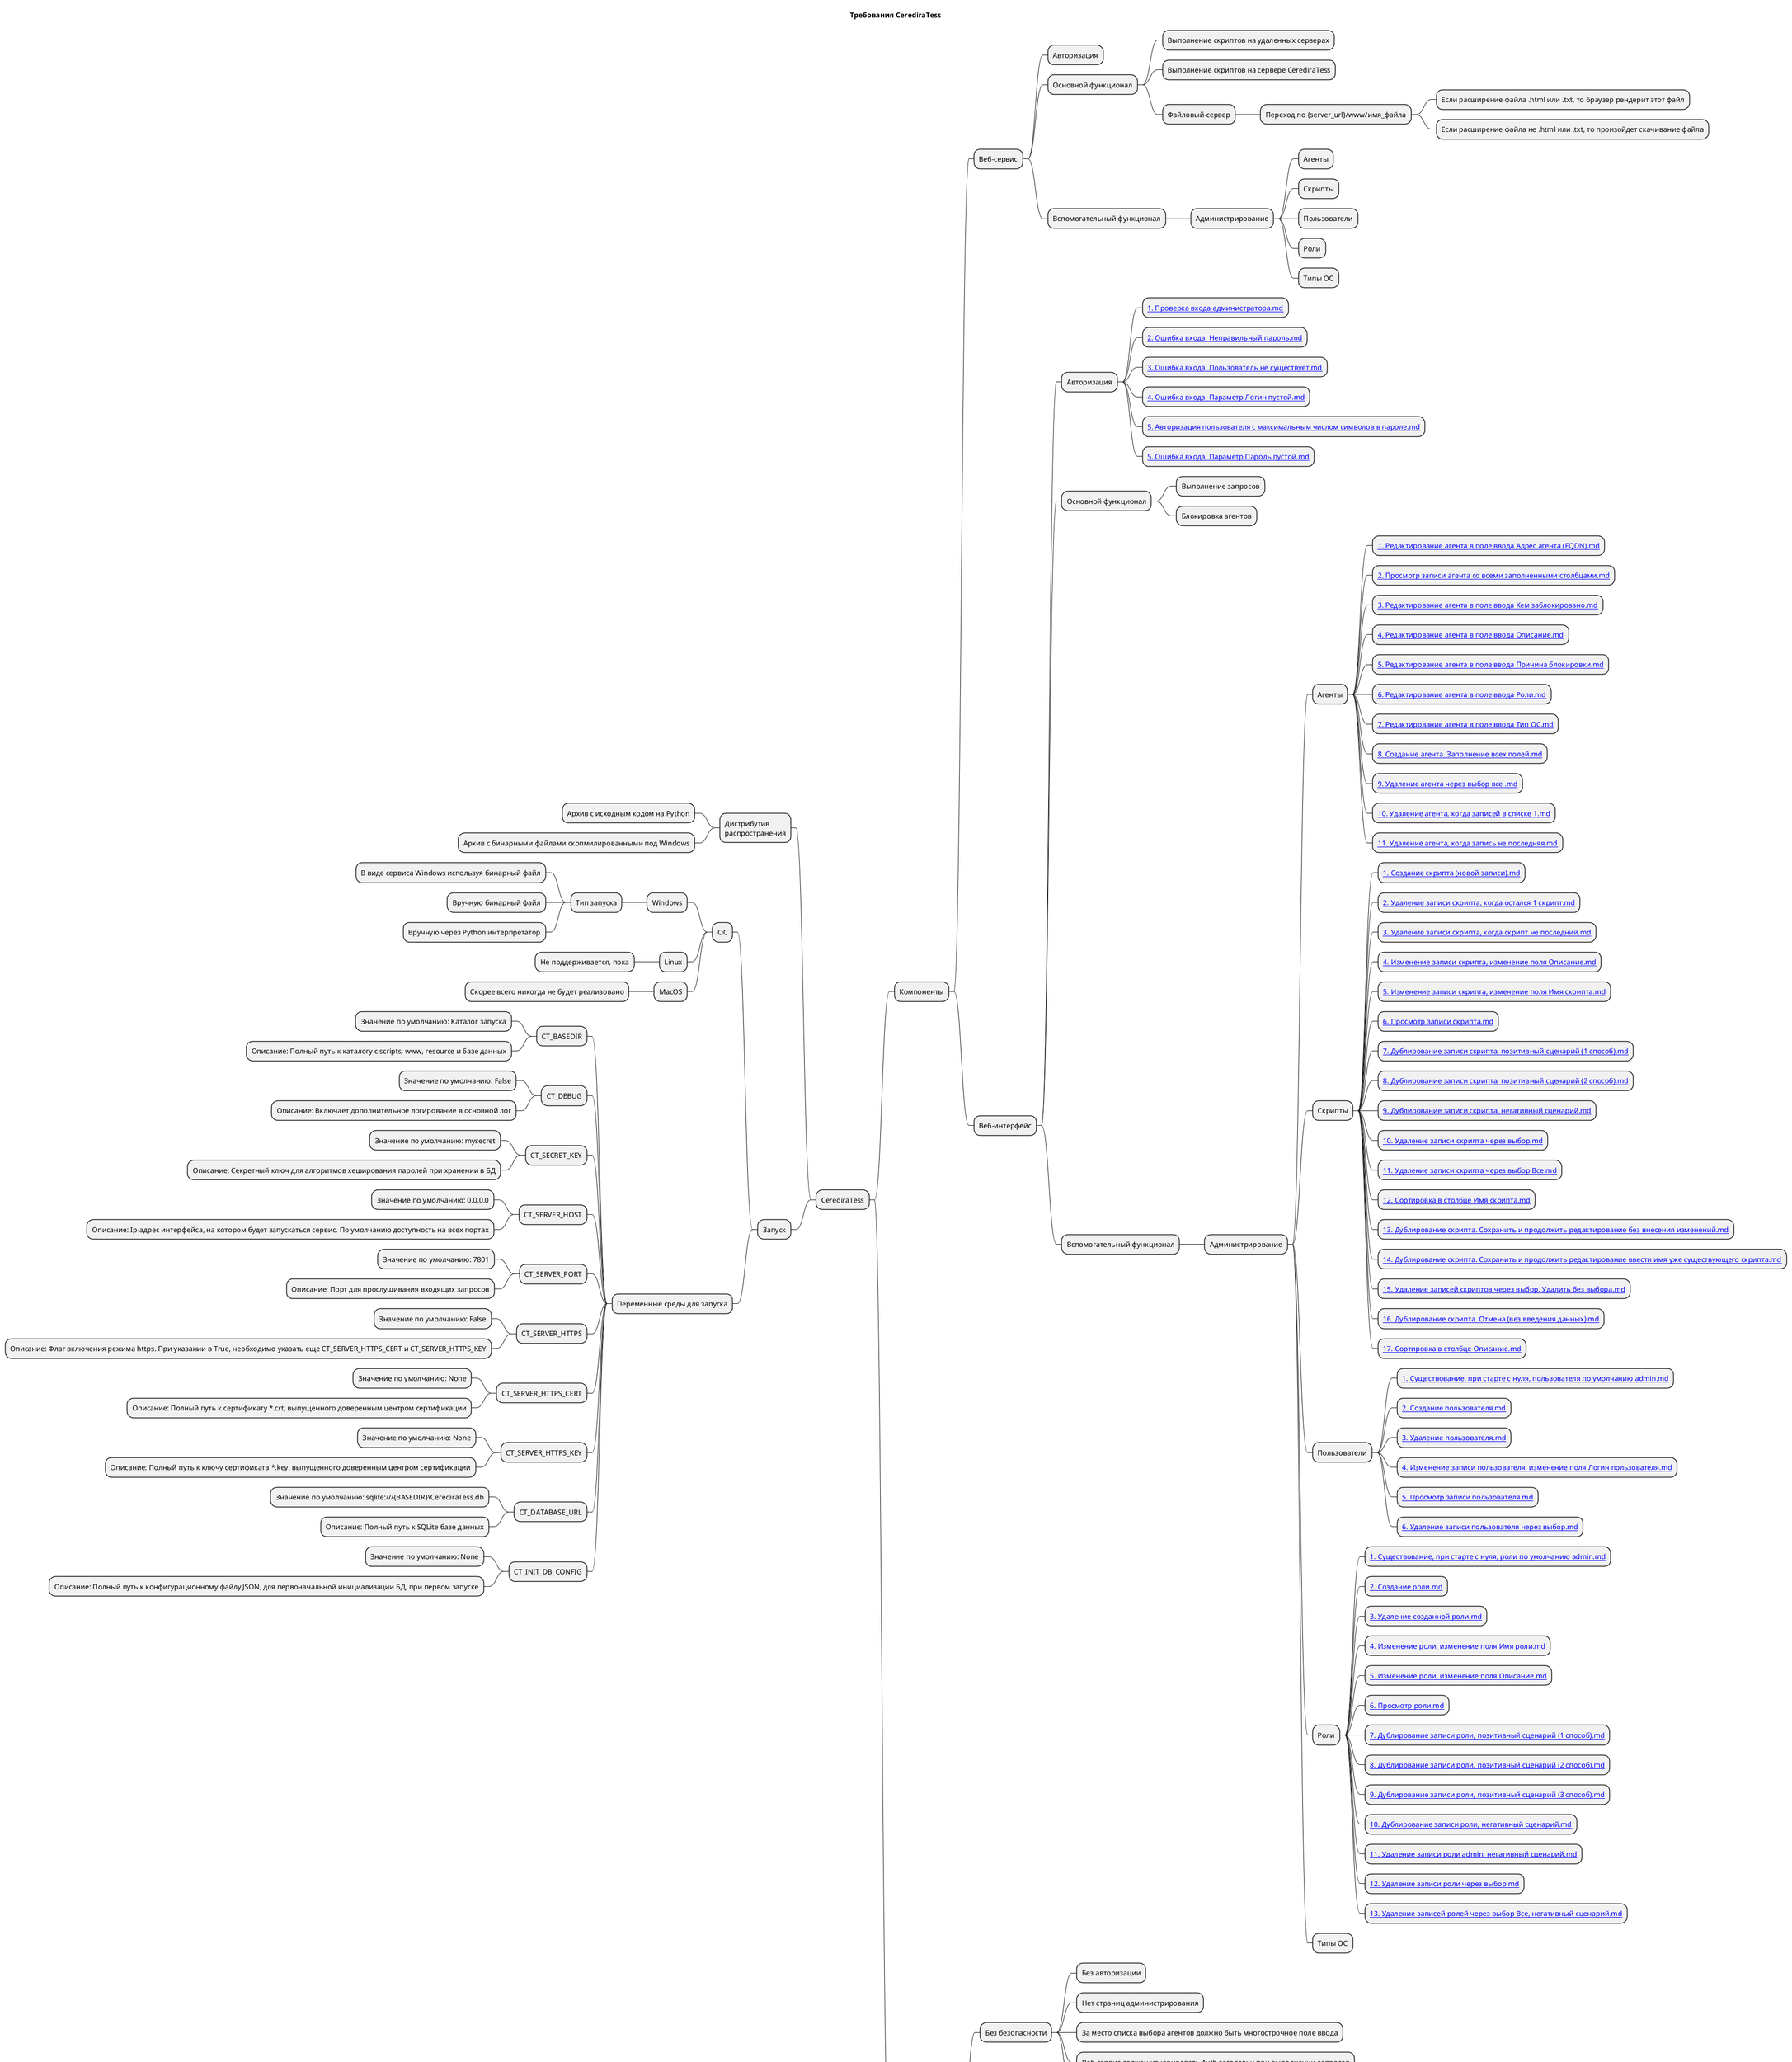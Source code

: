 @startmindmap

title Требования CerediraTess

* CerediraTess

left side

** Дистрибутив\nраспространения
*** Архив с исходным кодом на Python
*** Архив с бинарными файлами скопмилированными под Windows

** Запуск

*** ОС
**** Windows
***** Тип запуска
****** В виде сервиса Windows используя бинарный файл
****** Вручную бинарный файл
****** Вручную через Python интерпретатор

**** Linux
***** Не поддерживается, пока

**** MacOS
***** Скорее всего никогда не будет реализовано

*** Переменные среды для запуска
**** CT_BASEDIR
***** Значение по умолчанию: Каталог запуска
***** Описание: Полный путь к каталогу с scripts, www, resource и базе данных

**** CT_DEBUG
***** Значение по умолчанию: False
***** Описание: Включает дополнительное логирование в основной лог

**** CT_SECRET_KEY
***** Значение по умолчанию: mysecret
***** Описание: Секретный ключ для алгоритмов хеширования паролей при хранении в БД

**** CT_SERVER_HOST
***** Значение по умолчанию: 0.0.0.0
***** Описание: Ip-адрес интерфейса, на котором будет запускаться сервис. По умолчанию доступность на всех портах

**** CT_SERVER_PORT
***** Значение по умолчанию: 7801
***** Описание: Порт для прослушивания входящих запросов

**** CT_SERVER_HTTPS
***** Значение по умолчанию: False
***** Описание: Флаг включения режима https. При указании в True, необходимо указать еще CT_SERVER_HTTPS_CERT и CT_SERVER_HTTPS_KEY

**** CT_SERVER_HTTPS_CERT
***** Значение по умолчанию: None
***** Описание: Полный путь к сертификату *.crt, выпущенного доверенным центром сертификации

**** CT_SERVER_HTTPS_KEY
***** Значение по умолчанию: None
***** Описание: Полный путь к ключу сертификата *.key, выпущенного доверенным центром сертификации

**** CT_DATABASE_URL
***** Значение по умолчанию: sqlite:///{BASEDIR}\\CerediraTess.db
***** Описание: Полный путь к SQLite базе данных

**** CT_INIT_DB_CONFIG
***** Значение по умолчанию: None
***** Описание: Полный путь к конфигурационному файлу JSON, для первоначальной инициализации БД, при первом запуске

right side

** Компоненты
*** Веб-сервис
**** Авторизация

**** Основной функционал
***** Выполнение скриптов на удаленных серверах
***** Выполнение скриптов на сервере CerediraTess
***** Файловый-сервер
****** Переход по {server_url}/www/имя_файла
******* Если расширение файла .html или .txt, то браузер рендерит этот файл
******* Если расширение файла не .html или .txt, то произойдет скачивание файла

**** Вспомогательный функционал
***** Администрирование
****** Агенты
****** Скрипты
****** Пользователи
****** Роли
****** Типы ОС


*** Веб-интерфейс
**** Авторизация
***** [[https://github.com/Ceredira/CerediraTess_Test/blob/master/1.%20%D0%9A%D0%BE%D0%BC%D0%BF%D0%BE%D0%BD%D0%B5%D0%BD%D1%82%D1%8B/1.%20%D0%92%D0%B5%D0%B1-%D0%B8%D0%BD%D1%82%D0%B5%D1%80%D1%84%D0%B5%D0%B9%D1%81/1.%20%D0%90%D0%B2%D1%82%D0%BE%D1%80%D0%B8%D0%B7%D0%B0%D1%86%D0%B8%D1%8F/1.%20%D0%9F%D1%80%D0%BE%D0%B2%D0%B5%D1%80%D0%BA%D0%B0%20%D0%B2%D1%85%D0%BE%D0%B4%D0%B0%20%D0%B0%D0%B4%D0%BC%D0%B8%D0%BD%D0%B8%D1%81%D1%82%D1%80%D0%B0%D1%82%D0%BE%D1%80%D0%B0.md 1. Проверка входа администратора.md]]
***** [[https://github.com/Ceredira/CerediraTess_Test/blob/master/1.%20%D0%9A%D0%BE%D0%BC%D0%BF%D0%BE%D0%BD%D0%B5%D0%BD%D1%82%D1%8B/1.%20%D0%92%D0%B5%D0%B1-%D0%B8%D0%BD%D1%82%D0%B5%D1%80%D1%84%D0%B5%D0%B9%D1%81/1.%20%D0%90%D0%B2%D1%82%D0%BE%D1%80%D0%B8%D0%B7%D0%B0%D1%86%D0%B8%D1%8F/2.%20%D0%9E%D1%88%D0%B8%D0%B1%D0%BA%D0%B0%20%D0%B2%D1%85%D0%BE%D0%B4%D0%B0.%20%D0%9D%D0%B5%D0%BF%D1%80%D0%B0%D0%B2%D0%B8%D0%BB%D1%8C%D0%BD%D1%8B%D0%B9%20%D0%BF%D0%B0%D1%80%D0%BE%D0%BB%D1%8C.md 2. Ошибка входа. Неправильный пароль.md]]
***** [[https://github.com/Ceredira/CerediraTess_Test/blob/master/1.%20%D0%9A%D0%BE%D0%BC%D0%BF%D0%BE%D0%BD%D0%B5%D0%BD%D1%82%D1%8B/1.%20%D0%92%D0%B5%D0%B1-%D0%B8%D0%BD%D1%82%D0%B5%D1%80%D1%84%D0%B5%D0%B9%D1%81/1.%20%D0%90%D0%B2%D1%82%D0%BE%D1%80%D0%B8%D0%B7%D0%B0%D1%86%D0%B8%D1%8F/3.%20%D0%9E%D1%88%D0%B8%D0%B1%D0%BA%D0%B0%20%D0%B2%D1%85%D0%BE%D0%B4%D0%B0.%20%D0%9F%D0%BE%D0%BB%D1%8C%D0%B7%D0%BE%D0%B2%D0%B0%D1%82%D0%B5%D0%BB%D1%8C%20%D0%BD%D0%B5%20%D1%81%D1%83%D1%89%D0%B5%D1%81%D1%82%D0%B2%D1%83%D0%B5%D1%82.md 3. Ошибка входа. Пользователь не существует.md]]
***** [[https://github.com/Ceredira/CerediraTess_Test/blob/master/1.%20%D0%9A%D0%BE%D0%BC%D0%BF%D0%BE%D0%BD%D0%B5%D0%BD%D1%82%D1%8B/1.%20%D0%92%D0%B5%D0%B1-%D0%B8%D0%BD%D1%82%D0%B5%D1%80%D1%84%D0%B5%D0%B9%D1%81/1.%20%D0%90%D0%B2%D1%82%D0%BE%D1%80%D0%B8%D0%B7%D0%B0%D1%86%D0%B8%D1%8F/4.%20%D0%9E%D1%88%D0%B8%D0%B1%D0%BA%D0%B0%20%D0%B2%D1%85%D0%BE%D0%B4%D0%B0.%20%D0%9F%D0%B0%D1%80%D0%B0%D0%BC%D0%B5%D1%82%D1%80%20%D0%9B%D0%BE%D0%B3%D0%B8%D0%BD%20%D0%BF%D1%83%D1%81%D1%82%D0%BE%D0%B9.md 4. Ошибка входа. Параметр Логин пустой.md]]
***** [[https://github.com/Ceredira/CerediraTess_Test/blob/master/1.%20%D0%9A%D0%BE%D0%BC%D0%BF%D0%BE%D0%BD%D0%B5%D0%BD%D1%82%D1%8B/1.%20%D0%92%D0%B5%D0%B1-%D0%B8%D0%BD%D1%82%D0%B5%D1%80%D1%84%D0%B5%D0%B9%D1%81/1.%20%D0%90%D0%B2%D1%82%D0%BE%D1%80%D0%B8%D0%B7%D0%B0%D1%86%D0%B8%D1%8F/5.%20%D0%90%D0%B2%D1%82%D0%BE%D1%80%D0%B8%D0%B7%D0%B0%D1%86%D0%B8%D1%8F%20%D0%BF%D0%BE%D0%BB%D1%8C%D0%B7%D0%BE%D0%B2%D0%B0%D1%82%D0%B5%D0%BB%D1%8F%20%D1%81%20%D0%BC%D0%B0%D0%BA%D1%81%D0%B8%D0%BC%D0%B0%D0%BB%D1%8C%D0%BD%D1%8B%D0%BC%20%D1%87%D0%B8%D1%81%D0%BB%D0%BE%D0%BC%20%D1%81%D0%B8%D0%BC%D0%B2%D0%BE%D0%BB%D0%BE%D0%B2%20%D0%B2%20%D0%BF%D0%B0%D1%80%D0%BE%D0%BB%D0%B5.md 5. Авторизация пользователя с максимальным числом символов в пароле.md]]
***** [[https://github.com/Ceredira/CerediraTess_Test/blob/master/1.%20%D0%9A%D0%BE%D0%BC%D0%BF%D0%BE%D0%BD%D0%B5%D0%BD%D1%82%D1%8B/1.%20%D0%92%D0%B5%D0%B1-%D0%B8%D0%BD%D1%82%D0%B5%D1%80%D1%84%D0%B5%D0%B9%D1%81/1.%20%D0%90%D0%B2%D1%82%D0%BE%D1%80%D0%B8%D0%B7%D0%B0%D1%86%D0%B8%D1%8F/5.%20%D0%9E%D1%88%D0%B8%D0%B1%D0%BA%D0%B0%20%D0%B2%D1%85%D0%BE%D0%B4%D0%B0.%20%D0%9F%D0%B0%D1%80%D0%B0%D0%BC%D0%B5%D1%82%D1%80%20%D0%9F%D0%B0%D1%80%D0%BE%D0%BB%D1%8C%20%D0%BF%D1%83%D1%81%D1%82%D0%BE%D0%B9.md 5. Ошибка входа. Параметр Пароль пустой.md]]
**** Основной функционал
***** Выполнение запросов
***** Блокировка агентов

**** Вспомогательный функционал
***** Администрирование
****** Агенты
******* [[https://github.com/Ceredira/CerediraTess_Test/blob/master/1.%20%D0%9A%D0%BE%D0%BC%D0%BF%D0%BE%D0%BD%D0%B5%D0%BD%D1%82%D1%8B/1.%20%D0%92%D0%B5%D0%B1-%D0%B8%D0%BD%D1%82%D0%B5%D1%80%D1%84%D0%B5%D0%B9%D1%81/3.%20%D0%92%D1%81%D0%BF%D0%BE%D0%BC%D0%BE%D0%B3%D0%B0%D1%82%D0%B5%D0%BB%D1%8C%D0%BD%D1%8B%D0%B9%20%D1%84%D1%83%D0%BD%D0%BA%D1%86%D0%B8%D0%BE%D0%BD%D0%B0%D0%BB/%D0%90%D0%B4%D0%BC%D0%B8%D0%BD%D0%B8%D1%81%D1%82%D1%80%D0%B8%D1%80%D0%BE%D0%B2%D0%B0%D0%BD%D0%B8%D0%B5/%D0%90%D0%B3%D0%B5%D0%BD%D1%82%D1%8B/1.%20%D0%A0%D0%B5%D0%B4%D0%B0%D0%BA%D1%82%D0%B8%D1%80%D0%BE%D0%B2%D0%B0%D0%BD%D0%B8%D0%B5%20%D0%B0%D0%B3%D0%B5%D0%BD%D1%82%D0%B0%20%D0%B2%20%D0%BF%D0%BE%D0%BB%D0%B5%20%D0%B2%D0%B2%D0%BE%D0%B4%D0%B0%20%D0%90%D0%B4%D1%80%D0%B5%D1%81%20%D0%B0%D0%B3%D0%B5%D0%BD%D1%82%D0%B0%20(FQDN).md 1. Редактирование агента в поле ввода Адрес агента (FQDN).md]]
******* [[https://github.com/Ceredira/CerediraTess_Test/blob/master/1.%20%D0%9A%D0%BE%D0%BC%D0%BF%D0%BE%D0%BD%D0%B5%D0%BD%D1%82%D1%8B/1.%20%D0%92%D0%B5%D0%B1-%D0%B8%D0%BD%D1%82%D0%B5%D1%80%D1%84%D0%B5%D0%B9%D1%81/3.%20%D0%92%D1%81%D0%BF%D0%BE%D0%BC%D0%BE%D0%B3%D0%B0%D1%82%D0%B5%D0%BB%D1%8C%D0%BD%D1%8B%D0%B9%20%D1%84%D1%83%D0%BD%D0%BA%D1%86%D0%B8%D0%BE%D0%BD%D0%B0%D0%BB/%D0%90%D0%B4%D0%BC%D0%B8%D0%BD%D0%B8%D1%81%D1%82%D1%80%D0%B8%D1%80%D0%BE%D0%B2%D0%B0%D0%BD%D0%B8%D0%B5/%D0%90%D0%B3%D0%B5%D0%BD%D1%82%D1%8B/2.%20%D0%9F%D1%80%D0%BE%D1%81%D0%BC%D0%BE%D1%82%D1%80%20%D0%B7%D0%B0%D0%BF%D0%B8%D1%81%D0%B8%20%D0%B0%D0%B3%D0%B5%D0%BD%D1%82%D0%B0%20%D1%81%D0%BE%20%D0%B2%D1%81%D0%B5%D0%BC%D0%B8%20%D0%B7%D0%B0%D0%BF%D0%BE%D0%BB%D0%BD%D0%B5%D0%BD%D0%BD%D1%8B%D0%BC%D0%B8%20%D1%81%D1%82%D0%BE%D0%BB%D0%B1%D1%86%D0%B0%D0%BC%D0%B8.md 2. Просмотр записи агента со всеми заполненными столбцами.md]]
******* [[https://github.com/Ceredira/CerediraTess_Test/blob/master/1.%20%D0%9A%D0%BE%D0%BC%D0%BF%D0%BE%D0%BD%D0%B5%D0%BD%D1%82%D1%8B/1.%20%D0%92%D0%B5%D0%B1-%D0%B8%D0%BD%D1%82%D0%B5%D1%80%D1%84%D0%B5%D0%B9%D1%81/3.%20%D0%92%D1%81%D0%BF%D0%BE%D0%BC%D0%BE%D0%B3%D0%B0%D1%82%D0%B5%D0%BB%D1%8C%D0%BD%D1%8B%D0%B9%20%D1%84%D1%83%D0%BD%D0%BA%D1%86%D0%B8%D0%BE%D0%BD%D0%B0%D0%BB/%D0%90%D0%B4%D0%BC%D0%B8%D0%BD%D0%B8%D1%81%D1%82%D1%80%D0%B8%D1%80%D0%BE%D0%B2%D0%B0%D0%BD%D0%B8%D0%B5/%D0%90%D0%B3%D0%B5%D0%BD%D1%82%D1%8B/3.%20%D0%A0%D0%B5%D0%B4%D0%B0%D0%BA%D1%82%D0%B8%D1%80%D0%BE%D0%B2%D0%B0%D0%BD%D0%B8%D0%B5%20%D0%B0%D0%B3%D0%B5%D0%BD%D1%82%D0%B0%20%D0%B2%20%D0%BF%D0%BE%D0%BB%D0%B5%20%D0%B2%D0%B2%D0%BE%D0%B4%D0%B0%20%D0%9A%D0%B5%D0%BC%20%D0%B7%D0%B0%D0%B1%D0%BB%D0%BE%D0%BA%D0%B8%D1%80%D0%BE%D0%B2%D0%B0%D0%BD%D0%BE.md 3. Редактирование агента в поле ввода Кем заблокировано.md]]
******* [[https://github.com/Ceredira/CerediraTess_Test/blob/master/1.%20%D0%9A%D0%BE%D0%BC%D0%BF%D0%BE%D0%BD%D0%B5%D0%BD%D1%82%D1%8B/1.%20%D0%92%D0%B5%D0%B1-%D0%B8%D0%BD%D1%82%D0%B5%D1%80%D1%84%D0%B5%D0%B9%D1%81/3.%20%D0%92%D1%81%D0%BF%D0%BE%D0%BC%D0%BE%D0%B3%D0%B0%D1%82%D0%B5%D0%BB%D1%8C%D0%BD%D1%8B%D0%B9%20%D1%84%D1%83%D0%BD%D0%BA%D1%86%D0%B8%D0%BE%D0%BD%D0%B0%D0%BB/%D0%90%D0%B4%D0%BC%D0%B8%D0%BD%D0%B8%D1%81%D1%82%D1%80%D0%B8%D1%80%D0%BE%D0%B2%D0%B0%D0%BD%D0%B8%D0%B5/%D0%90%D0%B3%D0%B5%D0%BD%D1%82%D1%8B/4.%20%D0%A0%D0%B5%D0%B4%D0%B0%D0%BA%D1%82%D0%B8%D1%80%D0%BE%D0%B2%D0%B0%D0%BD%D0%B8%D0%B5%20%D0%B0%D0%B3%D0%B5%D0%BD%D1%82%D0%B0%20%D0%B2%20%D0%BF%D0%BE%D0%BB%D0%B5%20%D0%B2%D0%B2%D0%BE%D0%B4%D0%B0%20%D0%9E%D0%BF%D0%B8%D1%81%D0%B0%D0%BD%D0%B8%D0%B5.md 4. Редактирование агента в поле ввода Описание.md]]
******* [[https://github.com/Ceredira/CerediraTess_Test/blob/master/1.%20%D0%9A%D0%BE%D0%BC%D0%BF%D0%BE%D0%BD%D0%B5%D0%BD%D1%82%D1%8B/1.%20%D0%92%D0%B5%D0%B1-%D0%B8%D0%BD%D1%82%D0%B5%D1%80%D1%84%D0%B5%D0%B9%D1%81/3.%20%D0%92%D1%81%D0%BF%D0%BE%D0%BC%D0%BE%D0%B3%D0%B0%D1%82%D0%B5%D0%BB%D1%8C%D0%BD%D1%8B%D0%B9%20%D1%84%D1%83%D0%BD%D0%BA%D1%86%D0%B8%D0%BE%D0%BD%D0%B0%D0%BB/%D0%90%D0%B4%D0%BC%D0%B8%D0%BD%D0%B8%D1%81%D1%82%D1%80%D0%B8%D1%80%D0%BE%D0%B2%D0%B0%D0%BD%D0%B8%D0%B5/%D0%90%D0%B3%D0%B5%D0%BD%D1%82%D1%8B/5.%20%D0%A0%D0%B5%D0%B4%D0%B0%D0%BA%D1%82%D0%B8%D1%80%D0%BE%D0%B2%D0%B0%D0%BD%D0%B8%D0%B5%20%D0%B0%D0%B3%D0%B5%D0%BD%D1%82%D0%B0%20%D0%B2%20%D0%BF%D0%BE%D0%BB%D0%B5%20%D0%B2%D0%B2%D0%BE%D0%B4%D0%B0%20%D0%9F%D1%80%D0%B8%D1%87%D0%B8%D0%BD%D0%B0%20%D0%B1%D0%BB%D0%BE%D0%BA%D0%B8%D1%80%D0%BE%D0%B2%D0%BA%D0%B8.md 5. Редактирование агента в поле ввода Причина блокировки.md]]
******* [[https://github.com/Ceredira/CerediraTess_Test/blob/master/1.%20%D0%9A%D0%BE%D0%BC%D0%BF%D0%BE%D0%BD%D0%B5%D0%BD%D1%82%D1%8B/1.%20%D0%92%D0%B5%D0%B1-%D0%B8%D0%BD%D1%82%D0%B5%D1%80%D1%84%D0%B5%D0%B9%D1%81/3.%20%D0%92%D1%81%D0%BF%D0%BE%D0%BC%D0%BE%D0%B3%D0%B0%D1%82%D0%B5%D0%BB%D1%8C%D0%BD%D1%8B%D0%B9%20%D1%84%D1%83%D0%BD%D0%BA%D1%86%D0%B8%D0%BE%D0%BD%D0%B0%D0%BB/%D0%90%D0%B4%D0%BC%D0%B8%D0%BD%D0%B8%D1%81%D1%82%D1%80%D0%B8%D1%80%D0%BE%D0%B2%D0%B0%D0%BD%D0%B8%D0%B5/%D0%90%D0%B3%D0%B5%D0%BD%D1%82%D1%8B/6.%20%D0%A0%D0%B5%D0%B4%D0%B0%D0%BA%D1%82%D0%B8%D1%80%D0%BE%D0%B2%D0%B0%D0%BD%D0%B8%D0%B5%20%D0%B0%D0%B3%D0%B5%D0%BD%D1%82%D0%B0%20%D0%B2%20%D0%BF%D0%BE%D0%BB%D0%B5%20%D0%B2%D0%B2%D0%BE%D0%B4%D0%B0%20%D0%A0%D0%BE%D0%BB%D0%B8.md 6. Редактирование агента в поле ввода Роли.md]]
******* [[https://github.com/Ceredira/CerediraTess_Test/blob/master/1.%20%D0%9A%D0%BE%D0%BC%D0%BF%D0%BE%D0%BD%D0%B5%D0%BD%D1%82%D1%8B/1.%20%D0%92%D0%B5%D0%B1-%D0%B8%D0%BD%D1%82%D0%B5%D1%80%D1%84%D0%B5%D0%B9%D1%81/3.%20%D0%92%D1%81%D0%BF%D0%BE%D0%BC%D0%BE%D0%B3%D0%B0%D1%82%D0%B5%D0%BB%D1%8C%D0%BD%D1%8B%D0%B9%20%D1%84%D1%83%D0%BD%D0%BA%D1%86%D0%B8%D0%BE%D0%BD%D0%B0%D0%BB/%D0%90%D0%B4%D0%BC%D0%B8%D0%BD%D0%B8%D1%81%D1%82%D1%80%D0%B8%D1%80%D0%BE%D0%B2%D0%B0%D0%BD%D0%B8%D0%B5/%D0%90%D0%B3%D0%B5%D0%BD%D1%82%D1%8B/7.%20%D0%A0%D0%B5%D0%B4%D0%B0%D0%BA%D1%82%D0%B8%D1%80%D0%BE%D0%B2%D0%B0%D0%BD%D0%B8%D0%B5%20%D0%B0%D0%B3%D0%B5%D0%BD%D1%82%D0%B0%20%D0%B2%20%D0%BF%D0%BE%D0%BB%D0%B5%20%D0%B2%D0%B2%D0%BE%D0%B4%D0%B0%20%D0%A2%D0%B8%D0%BF%20%D0%9E%D0%A1.md 7. Редактирование агента в поле ввода Тип ОС.md]]
******* [[https://github.com/Ceredira/CerediraTess_Test/blob/master/1.%20%D0%9A%D0%BE%D0%BC%D0%BF%D0%BE%D0%BD%D0%B5%D0%BD%D1%82%D1%8B/1.%20%D0%92%D0%B5%D0%B1-%D0%B8%D0%BD%D1%82%D0%B5%D1%80%D1%84%D0%B5%D0%B9%D1%81/3.%20%D0%92%D1%81%D0%BF%D0%BE%D0%BC%D0%BE%D0%B3%D0%B0%D1%82%D0%B5%D0%BB%D1%8C%D0%BD%D1%8B%D0%B9%20%D1%84%D1%83%D0%BD%D0%BA%D1%86%D0%B8%D0%BE%D0%BD%D0%B0%D0%BB/%D0%90%D0%B4%D0%BC%D0%B8%D0%BD%D0%B8%D1%81%D1%82%D1%80%D0%B8%D1%80%D0%BE%D0%B2%D0%B0%D0%BD%D0%B8%D0%B5/%D0%90%D0%B3%D0%B5%D0%BD%D1%82%D1%8B/8.%20%D0%A1%D0%BE%D0%B7%D0%B4%D0%B0%D0%BD%D0%B8%D0%B5%20%D0%B0%D0%B3%D0%B5%D0%BD%D1%82%D0%B0.%20%D0%97%D0%B0%D0%BF%D0%BE%D0%BB%D0%BD%D0%B5%D0%BD%D0%B8%D0%B5%20%D0%B2%D1%81%D0%B5%D1%85%20%D0%BF%D0%BE%D0%BB%D0%B5%D0%B9.md 8. Создание агента. Заполнение всех полей.md]]
******* [[https://github.com/Ceredira/CerediraTess_Test/blob/master/1.%20%D0%9A%D0%BE%D0%BC%D0%BF%D0%BE%D0%BD%D0%B5%D0%BD%D1%82%D1%8B/1.%20%D0%92%D0%B5%D0%B1-%D0%B8%D0%BD%D1%82%D0%B5%D1%80%D1%84%D0%B5%D0%B9%D1%81/3.%20%D0%92%D1%81%D0%BF%D0%BE%D0%BC%D0%BE%D0%B3%D0%B0%D1%82%D0%B5%D0%BB%D1%8C%D0%BD%D1%8B%D0%B9%20%D1%84%D1%83%D0%BD%D0%BA%D1%86%D0%B8%D0%BE%D0%BD%D0%B0%D0%BB/%D0%90%D0%B4%D0%BC%D0%B8%D0%BD%D0%B8%D1%81%D1%82%D1%80%D0%B8%D1%80%D0%BE%D0%B2%D0%B0%D0%BD%D0%B8%D0%B5/%D0%90%D0%B3%D0%B5%D0%BD%D1%82%D1%8B/9.%20%D0%A3%D0%B4%D0%B0%D0%BB%D0%B5%D0%BD%D0%B8%D0%B5%20%D0%B0%D0%B3%D0%B5%D0%BD%D1%82%D0%B0%20%D1%87%D0%B5%D1%80%D0%B5%D0%B7%20%D0%B2%D1%8B%D0%B1%D0%BE%D1%80%20%D0%B2%D1%81%D0%B5%20.md 9. Удаление агента через выбор все .md]]
******* [[https://github.com/Ceredira/CerediraTess_Test/blob/master/1.%20%D0%9A%D0%BE%D0%BC%D0%BF%D0%BE%D0%BD%D0%B5%D0%BD%D1%82%D1%8B/1.%20%D0%92%D0%B5%D0%B1-%D0%B8%D0%BD%D1%82%D0%B5%D1%80%D1%84%D0%B5%D0%B9%D1%81/3.%20%D0%92%D1%81%D0%BF%D0%BE%D0%BC%D0%BE%D0%B3%D0%B0%D1%82%D0%B5%D0%BB%D1%8C%D0%BD%D1%8B%D0%B9%20%D1%84%D1%83%D0%BD%D0%BA%D1%86%D0%B8%D0%BE%D0%BD%D0%B0%D0%BB/%D0%90%D0%B4%D0%BC%D0%B8%D0%BD%D0%B8%D1%81%D1%82%D1%80%D0%B8%D1%80%D0%BE%D0%B2%D0%B0%D0%BD%D0%B8%D0%B5/%D0%90%D0%B3%D0%B5%D0%BD%D1%82%D1%8B/10.%20%D0%A3%D0%B4%D0%B0%D0%BB%D0%B5%D0%BD%D0%B8%D0%B5%20%D0%B0%D0%B3%D0%B5%D0%BD%D1%82%D0%B0%2C%20%D0%BA%D0%BE%D0%B3%D0%B4%D0%B0%20%D0%B7%D0%B0%D0%BF%D0%B8%D1%81%D0%B5%D0%B9%20%D0%B2%20%D1%81%D0%BF%D0%B8%D1%81%D0%BA%D0%B5%201.md 10. Удаление агента, когда записей в списке 1.md]]
******* [[https://github.com/Ceredira/CerediraTess_Test/blob/master/1.%20%D0%9A%D0%BE%D0%BC%D0%BF%D0%BE%D0%BD%D0%B5%D0%BD%D1%82%D1%8B/1.%20%D0%92%D0%B5%D0%B1-%D0%B8%D0%BD%D1%82%D0%B5%D1%80%D1%84%D0%B5%D0%B9%D1%81/3.%20%D0%92%D1%81%D0%BF%D0%BE%D0%BC%D0%BE%D0%B3%D0%B0%D1%82%D0%B5%D0%BB%D1%8C%D0%BD%D1%8B%D0%B9%20%D1%84%D1%83%D0%BD%D0%BA%D1%86%D0%B8%D0%BE%D0%BD%D0%B0%D0%BB/%D0%90%D0%B4%D0%BC%D0%B8%D0%BD%D0%B8%D1%81%D1%82%D1%80%D0%B8%D1%80%D0%BE%D0%B2%D0%B0%D0%BD%D0%B8%D0%B5/%D0%90%D0%B3%D0%B5%D0%BD%D1%82%D1%8B/11.%20%D0%A3%D0%B4%D0%B0%D0%BB%D0%B5%D0%BD%D0%B8%D0%B5%20%D0%B0%D0%B3%D0%B5%D0%BD%D1%82%D0%B0%2C%20%D0%BA%D0%BE%D0%B3%D0%B4%D0%B0%20%D0%B7%D0%B0%D0%BF%D0%B8%D1%81%D1%8C%20%D0%BD%D0%B5%20%D0%BF%D0%BE%D1%81%D0%BB%D0%B5%D0%B4%D0%BD%D1%8F%D1%8F.md 11. Удаление агента, когда запись не последняя.md]]
****** Скрипты
******* [[https://github.com/Ceredira/CerediraTess_Test/blob/master/1.%20%D0%9A%D0%BE%D0%BC%D0%BF%D0%BE%D0%BD%D0%B5%D0%BD%D1%82%D1%8B/1.%20%D0%92%D0%B5%D0%B1-%D0%B8%D0%BD%D1%82%D0%B5%D1%80%D1%84%D0%B5%D0%B9%D1%81/3.%20%D0%92%D1%81%D0%BF%D0%BE%D0%BC%D0%BE%D0%B3%D0%B0%D1%82%D0%B5%D0%BB%D1%8C%D0%BD%D1%8B%D0%B9%20%D1%84%D1%83%D0%BD%D0%BA%D1%86%D0%B8%D0%BE%D0%BD%D0%B0%D0%BB/%D0%90%D0%B4%D0%BC%D0%B8%D0%BD%D0%B8%D1%81%D1%82%D1%80%D0%B8%D1%80%D0%BE%D0%B2%D0%B0%D0%BD%D0%B8%D0%B5/%D0%A1%D0%BA%D1%80%D0%B8%D0%BF%D1%82%D1%8B/1.%20%D0%A1%D0%BE%D0%B7%D0%B4%D0%B0%D0%BD%D0%B8%D0%B5%20%D1%81%D0%BA%D1%80%D0%B8%D0%BF%D1%82%D0%B0%20(%D0%BD%D0%BE%D0%B2%D0%BE%D0%B9%20%D0%B7%D0%B0%D0%BF%D0%B8%D1%81%D0%B8).md 1. Создание скрипта (новой записи).md]]
******* [[https://github.com/Ceredira/CerediraTess_Test/blob/master/1.%20%D0%9A%D0%BE%D0%BC%D0%BF%D0%BE%D0%BD%D0%B5%D0%BD%D1%82%D1%8B/1.%20%D0%92%D0%B5%D0%B1-%D0%B8%D0%BD%D1%82%D0%B5%D1%80%D1%84%D0%B5%D0%B9%D1%81/3.%20%D0%92%D1%81%D0%BF%D0%BE%D0%BC%D0%BE%D0%B3%D0%B0%D1%82%D0%B5%D0%BB%D1%8C%D0%BD%D1%8B%D0%B9%20%D1%84%D1%83%D0%BD%D0%BA%D1%86%D0%B8%D0%BE%D0%BD%D0%B0%D0%BB/%D0%90%D0%B4%D0%BC%D0%B8%D0%BD%D0%B8%D1%81%D1%82%D1%80%D0%B8%D1%80%D0%BE%D0%B2%D0%B0%D0%BD%D0%B8%D0%B5/%D0%A1%D0%BA%D1%80%D0%B8%D0%BF%D1%82%D1%8B/2.%20%D0%A3%D0%B4%D0%B0%D0%BB%D0%B5%D0%BD%D0%B8%D0%B5%20%D0%B7%D0%B0%D0%BF%D0%B8%D1%81%D0%B8%20%D1%81%D0%BA%D1%80%D0%B8%D0%BF%D1%82%D0%B0%2C%20%D0%BA%D0%BE%D0%B3%D0%B4%D0%B0%20%D0%BE%D1%81%D1%82%D0%B0%D0%BB%D1%81%D1%8F%201%20%D1%81%D0%BA%D1%80%D0%B8%D0%BF%D1%82.md 2. Удаление записи скрипта, когда остался 1 скрипт.md]]
******* [[https://github.com/Ceredira/CerediraTess_Test/blob/master/1.%20%D0%9A%D0%BE%D0%BC%D0%BF%D0%BE%D0%BD%D0%B5%D0%BD%D1%82%D1%8B/1.%20%D0%92%D0%B5%D0%B1-%D0%B8%D0%BD%D1%82%D0%B5%D1%80%D1%84%D0%B5%D0%B9%D1%81/3.%20%D0%92%D1%81%D0%BF%D0%BE%D0%BC%D0%BE%D0%B3%D0%B0%D1%82%D0%B5%D0%BB%D1%8C%D0%BD%D1%8B%D0%B9%20%D1%84%D1%83%D0%BD%D0%BA%D1%86%D0%B8%D0%BE%D0%BD%D0%B0%D0%BB/%D0%90%D0%B4%D0%BC%D0%B8%D0%BD%D0%B8%D1%81%D1%82%D1%80%D0%B8%D1%80%D0%BE%D0%B2%D0%B0%D0%BD%D0%B8%D0%B5/%D0%A1%D0%BA%D1%80%D0%B8%D0%BF%D1%82%D1%8B/3.%20%D0%A3%D0%B4%D0%B0%D0%BB%D0%B5%D0%BD%D0%B8%D0%B5%20%D0%B7%D0%B0%D0%BF%D0%B8%D1%81%D0%B8%20%D1%81%D0%BA%D1%80%D0%B8%D0%BF%D1%82%D0%B0%2C%20%D0%BA%D0%BE%D0%B3%D0%B4%D0%B0%20%D1%81%D0%BA%D1%80%D0%B8%D0%BF%D1%82%20%D0%BD%D0%B5%20%D0%BF%D0%BE%D1%81%D0%BB%D0%B5%D0%B4%D0%BD%D0%B8%D0%B9.md 3. Удаление записи скрипта, когда скрипт не последний.md]]
******* [[https://github.com/Ceredira/CerediraTess_Test/blob/master/1.%20%D0%9A%D0%BE%D0%BC%D0%BF%D0%BE%D0%BD%D0%B5%D0%BD%D1%82%D1%8B/1.%20%D0%92%D0%B5%D0%B1-%D0%B8%D0%BD%D1%82%D0%B5%D1%80%D1%84%D0%B5%D0%B9%D1%81/3.%20%D0%92%D1%81%D0%BF%D0%BE%D0%BC%D0%BE%D0%B3%D0%B0%D1%82%D0%B5%D0%BB%D1%8C%D0%BD%D1%8B%D0%B9%20%D1%84%D1%83%D0%BD%D0%BA%D1%86%D0%B8%D0%BE%D0%BD%D0%B0%D0%BB/%D0%90%D0%B4%D0%BC%D0%B8%D0%BD%D0%B8%D1%81%D1%82%D1%80%D0%B8%D1%80%D0%BE%D0%B2%D0%B0%D0%BD%D0%B8%D0%B5/%D0%A1%D0%BA%D1%80%D0%B8%D0%BF%D1%82%D1%8B/4.%20%D0%98%D0%B7%D0%BC%D0%B5%D0%BD%D0%B5%D0%BD%D0%B8%D0%B5%20%D0%B7%D0%B0%D0%BF%D0%B8%D1%81%D0%B8%20%D1%81%D0%BA%D1%80%D0%B8%D0%BF%D1%82%D0%B0%2C%20%D0%B8%D0%B7%D0%BC%D0%B5%D0%BD%D0%B5%D0%BD%D0%B8%D0%B5%20%D0%BF%D0%BE%D0%BB%D1%8F%20%D0%9E%D0%BF%D0%B8%D1%81%D0%B0%D0%BD%D0%B8%D0%B5.md 4. Изменение записи скрипта, изменение поля Описание.md]]
******* [[https://github.com/Ceredira/CerediraTess_Test/blob/master/1.%20%D0%9A%D0%BE%D0%BC%D0%BF%D0%BE%D0%BD%D0%B5%D0%BD%D1%82%D1%8B/1.%20%D0%92%D0%B5%D0%B1-%D0%B8%D0%BD%D1%82%D0%B5%D1%80%D1%84%D0%B5%D0%B9%D1%81/3.%20%D0%92%D1%81%D0%BF%D0%BE%D0%BC%D0%BE%D0%B3%D0%B0%D1%82%D0%B5%D0%BB%D1%8C%D0%BD%D1%8B%D0%B9%20%D1%84%D1%83%D0%BD%D0%BA%D1%86%D0%B8%D0%BE%D0%BD%D0%B0%D0%BB/%D0%90%D0%B4%D0%BC%D0%B8%D0%BD%D0%B8%D1%81%D1%82%D1%80%D0%B8%D1%80%D0%BE%D0%B2%D0%B0%D0%BD%D0%B8%D0%B5/%D0%A1%D0%BA%D1%80%D0%B8%D0%BF%D1%82%D1%8B/5.%20%D0%98%D0%B7%D0%BC%D0%B5%D0%BD%D0%B5%D0%BD%D0%B8%D0%B5%20%D0%B7%D0%B0%D0%BF%D0%B8%D1%81%D0%B8%20%D1%81%D0%BA%D1%80%D0%B8%D0%BF%D1%82%D0%B0%2C%20%D0%B8%D0%B7%D0%BC%D0%B5%D0%BD%D0%B5%D0%BD%D0%B8%D0%B5%20%D0%BF%D0%BE%D0%BB%D1%8F%20%D0%98%D0%BC%D1%8F%20%D1%81%D0%BA%D1%80%D0%B8%D0%BF%D1%82%D0%B0.md 5. Изменение записи скрипта, изменение поля Имя скрипта.md]]
******* [[https://github.com/Ceredira/CerediraTess_Test/blob/master/1.%20%D0%9A%D0%BE%D0%BC%D0%BF%D0%BE%D0%BD%D0%B5%D0%BD%D1%82%D1%8B/1.%20%D0%92%D0%B5%D0%B1-%D0%B8%D0%BD%D1%82%D0%B5%D1%80%D1%84%D0%B5%D0%B9%D1%81/3.%20%D0%92%D1%81%D0%BF%D0%BE%D0%BC%D0%BE%D0%B3%D0%B0%D1%82%D0%B5%D0%BB%D1%8C%D0%BD%D1%8B%D0%B9%20%D1%84%D1%83%D0%BD%D0%BA%D1%86%D0%B8%D0%BE%D0%BD%D0%B0%D0%BB/%D0%90%D0%B4%D0%BC%D0%B8%D0%BD%D0%B8%D1%81%D1%82%D1%80%D0%B8%D1%80%D0%BE%D0%B2%D0%B0%D0%BD%D0%B8%D0%B5/%D0%A1%D0%BA%D1%80%D0%B8%D0%BF%D1%82%D1%8B/6.%20%D0%9F%D1%80%D0%BE%D1%81%D0%BC%D0%BE%D1%82%D1%80%20%D0%B7%D0%B0%D0%BF%D0%B8%D1%81%D0%B8%20%D1%81%D0%BA%D1%80%D0%B8%D0%BF%D1%82%D0%B0.md 6. Просмотр записи скрипта.md]]
******* [[https://github.com/Ceredira/CerediraTess_Test/blob/master/1.%20%D0%9A%D0%BE%D0%BC%D0%BF%D0%BE%D0%BD%D0%B5%D0%BD%D1%82%D1%8B/1.%20%D0%92%D0%B5%D0%B1-%D0%B8%D0%BD%D1%82%D0%B5%D1%80%D1%84%D0%B5%D0%B9%D1%81/3.%20%D0%92%D1%81%D0%BF%D0%BE%D0%BC%D0%BE%D0%B3%D0%B0%D1%82%D0%B5%D0%BB%D1%8C%D0%BD%D1%8B%D0%B9%20%D1%84%D1%83%D0%BD%D0%BA%D1%86%D0%B8%D0%BE%D0%BD%D0%B0%D0%BB/%D0%90%D0%B4%D0%BC%D0%B8%D0%BD%D0%B8%D1%81%D1%82%D1%80%D0%B8%D1%80%D0%BE%D0%B2%D0%B0%D0%BD%D0%B8%D0%B5/%D0%A1%D0%BA%D1%80%D0%B8%D0%BF%D1%82%D1%8B/7.%20%D0%94%D1%83%D0%B1%D0%BB%D0%B8%D1%80%D0%BE%D0%B2%D0%B0%D0%BD%D0%B8%D0%B5%20%D0%B7%D0%B0%D0%BF%D0%B8%D1%81%D0%B8%20%D1%81%D0%BA%D1%80%D0%B8%D0%BF%D1%82%D0%B0%2C%20%D0%BF%D0%BE%D0%B7%D0%B8%D1%82%D0%B8%D0%B2%D0%BD%D1%8B%D0%B9%20%D1%81%D1%86%D0%B5%D0%BD%D0%B0%D1%80%D0%B8%D0%B9%20(1%20%D1%81%D0%BF%D0%BE%D1%81%D0%BE%D0%B1).md 7. Дублирование записи скрипта, позитивный сценарий (1 способ).md]]
******* [[https://github.com/Ceredira/CerediraTess_Test/blob/master/1.%20%D0%9A%D0%BE%D0%BC%D0%BF%D0%BE%D0%BD%D0%B5%D0%BD%D1%82%D1%8B/1.%20%D0%92%D0%B5%D0%B1-%D0%B8%D0%BD%D1%82%D0%B5%D1%80%D1%84%D0%B5%D0%B9%D1%81/3.%20%D0%92%D1%81%D0%BF%D0%BE%D0%BC%D0%BE%D0%B3%D0%B0%D1%82%D0%B5%D0%BB%D1%8C%D0%BD%D1%8B%D0%B9%20%D1%84%D1%83%D0%BD%D0%BA%D1%86%D0%B8%D0%BE%D0%BD%D0%B0%D0%BB/%D0%90%D0%B4%D0%BC%D0%B8%D0%BD%D0%B8%D1%81%D1%82%D1%80%D0%B8%D1%80%D0%BE%D0%B2%D0%B0%D0%BD%D0%B8%D0%B5/%D0%A1%D0%BA%D1%80%D0%B8%D0%BF%D1%82%D1%8B/8.%20%D0%94%D1%83%D0%B1%D0%BB%D0%B8%D1%80%D0%BE%D0%B2%D0%B0%D0%BD%D0%B8%D0%B5%20%D0%B7%D0%B0%D0%BF%D0%B8%D1%81%D0%B8%20%D1%81%D0%BA%D1%80%D0%B8%D0%BF%D1%82%D0%B0%2C%20%D0%BF%D0%BE%D0%B7%D0%B8%D1%82%D0%B8%D0%B2%D0%BD%D1%8B%D0%B9%20%D1%81%D1%86%D0%B5%D0%BD%D0%B0%D1%80%D0%B8%D0%B9%20(2%20%D1%81%D0%BF%D0%BE%D1%81%D0%BE%D0%B1).md 8. Дублирование записи скрипта, позитивный сценарий (2 способ).md]]
******* [[https://github.com/Ceredira/CerediraTess_Test/blob/master/1.%20%D0%9A%D0%BE%D0%BC%D0%BF%D0%BE%D0%BD%D0%B5%D0%BD%D1%82%D1%8B/1.%20%D0%92%D0%B5%D0%B1-%D0%B8%D0%BD%D1%82%D0%B5%D1%80%D1%84%D0%B5%D0%B9%D1%81/3.%20%D0%92%D1%81%D0%BF%D0%BE%D0%BC%D0%BE%D0%B3%D0%B0%D1%82%D0%B5%D0%BB%D1%8C%D0%BD%D1%8B%D0%B9%20%D1%84%D1%83%D0%BD%D0%BA%D1%86%D0%B8%D0%BE%D0%BD%D0%B0%D0%BB/%D0%90%D0%B4%D0%BC%D0%B8%D0%BD%D0%B8%D1%81%D1%82%D1%80%D0%B8%D1%80%D0%BE%D0%B2%D0%B0%D0%BD%D0%B8%D0%B5/%D0%A1%D0%BA%D1%80%D0%B8%D0%BF%D1%82%D1%8B/9.%20%D0%94%D1%83%D0%B1%D0%BB%D0%B8%D1%80%D0%BE%D0%B2%D0%B0%D0%BD%D0%B8%D0%B5%20%D0%B7%D0%B0%D0%BF%D0%B8%D1%81%D0%B8%20%D1%81%D0%BA%D1%80%D0%B8%D0%BF%D1%82%D0%B0%2C%20%D0%BD%D0%B5%D0%B3%D0%B0%D1%82%D0%B8%D0%B2%D0%BD%D1%8B%D0%B9%20%D1%81%D1%86%D0%B5%D0%BD%D0%B0%D1%80%D0%B8%D0%B9.md 9. Дублирование записи скрипта, негативный сценарий.md]]
******* [[https://github.com/Ceredira/CerediraTess_Test/blob/master/1.%20%D0%9A%D0%BE%D0%BC%D0%BF%D0%BE%D0%BD%D0%B5%D0%BD%D1%82%D1%8B/1.%20%D0%92%D0%B5%D0%B1-%D0%B8%D0%BD%D1%82%D0%B5%D1%80%D1%84%D0%B5%D0%B9%D1%81/3.%20%D0%92%D1%81%D0%BF%D0%BE%D0%BC%D0%BE%D0%B3%D0%B0%D1%82%D0%B5%D0%BB%D1%8C%D0%BD%D1%8B%D0%B9%20%D1%84%D1%83%D0%BD%D0%BA%D1%86%D0%B8%D0%BE%D0%BD%D0%B0%D0%BB/%D0%90%D0%B4%D0%BC%D0%B8%D0%BD%D0%B8%D1%81%D1%82%D1%80%D0%B8%D1%80%D0%BE%D0%B2%D0%B0%D0%BD%D0%B8%D0%B5/%D0%A1%D0%BA%D1%80%D0%B8%D0%BF%D1%82%D1%8B/10.%20%D0%A3%D0%B4%D0%B0%D0%BB%D0%B5%D0%BD%D0%B8%D0%B5%20%D0%B7%D0%B0%D0%BF%D0%B8%D1%81%D0%B8%20%D1%81%D0%BA%D1%80%D0%B8%D0%BF%D1%82%D0%B0%20%D1%87%D0%B5%D1%80%D0%B5%D0%B7%20%D0%B2%D1%8B%D0%B1%D0%BE%D1%80.md 10. Удаление записи скрипта через выбор.md]]
******* [[https://github.com/Ceredira/CerediraTess_Test/blob/master/1.%20%D0%9A%D0%BE%D0%BC%D0%BF%D0%BE%D0%BD%D0%B5%D0%BD%D1%82%D1%8B/1.%20%D0%92%D0%B5%D0%B1-%D0%B8%D0%BD%D1%82%D0%B5%D1%80%D1%84%D0%B5%D0%B9%D1%81/3.%20%D0%92%D1%81%D0%BF%D0%BE%D0%BC%D0%BE%D0%B3%D0%B0%D1%82%D0%B5%D0%BB%D1%8C%D0%BD%D1%8B%D0%B9%20%D1%84%D1%83%D0%BD%D0%BA%D1%86%D0%B8%D0%BE%D0%BD%D0%B0%D0%BB/%D0%90%D0%B4%D0%BC%D0%B8%D0%BD%D0%B8%D1%81%D1%82%D1%80%D0%B8%D1%80%D0%BE%D0%B2%D0%B0%D0%BD%D0%B8%D0%B5/%D0%A1%D0%BA%D1%80%D0%B8%D0%BF%D1%82%D1%8B/11.%20%D0%A3%D0%B4%D0%B0%D0%BB%D0%B5%D0%BD%D0%B8%D0%B5%20%D0%B7%D0%B0%D0%BF%D0%B8%D1%81%D0%B8%20%D1%81%D0%BA%D1%80%D0%B8%D0%BF%D1%82%D0%B0%20%D1%87%D0%B5%D1%80%D0%B5%D0%B7%20%D0%B2%D1%8B%D0%B1%D0%BE%D1%80%20%D0%92%D1%81%D0%B5.md 11. Удаление записи скрипта через выбор Все.md]]
******* [[https://github.com/Ceredira/CerediraTess_Test/blob/master/1.%20%D0%9A%D0%BE%D0%BC%D0%BF%D0%BE%D0%BD%D0%B5%D0%BD%D1%82%D1%8B/1.%20%D0%92%D0%B5%D0%B1-%D0%B8%D0%BD%D1%82%D0%B5%D1%80%D1%84%D0%B5%D0%B9%D1%81/3.%20%D0%92%D1%81%D0%BF%D0%BE%D0%BC%D0%BE%D0%B3%D0%B0%D1%82%D0%B5%D0%BB%D1%8C%D0%BD%D1%8B%D0%B9%20%D1%84%D1%83%D0%BD%D0%BA%D1%86%D0%B8%D0%BE%D0%BD%D0%B0%D0%BB/%D0%90%D0%B4%D0%BC%D0%B8%D0%BD%D0%B8%D1%81%D1%82%D1%80%D0%B8%D1%80%D0%BE%D0%B2%D0%B0%D0%BD%D0%B8%D0%B5/%D0%A1%D0%BA%D1%80%D0%B8%D0%BF%D1%82%D1%8B/12.%20%D0%A1%D0%BE%D1%80%D1%82%D0%B8%D1%80%D0%BE%D0%B2%D0%BA%D0%B0%20%D0%B2%20%D1%81%D1%82%D0%BE%D0%BB%D0%B1%D1%86%D0%B5%20%D0%98%D0%BC%D1%8F%20%D1%81%D0%BA%D1%80%D0%B8%D0%BF%D1%82%D0%B0.md 12. Сортировка в столбце Имя скрипта.md]]
******* [[https://github.com/Ceredira/CerediraTess_Test/blob/master/1.%20%D0%9A%D0%BE%D0%BC%D0%BF%D0%BE%D0%BD%D0%B5%D0%BD%D1%82%D1%8B/1.%20%D0%92%D0%B5%D0%B1-%D0%B8%D0%BD%D1%82%D0%B5%D1%80%D1%84%D0%B5%D0%B9%D1%81/3.%20%D0%92%D1%81%D0%BF%D0%BE%D0%BC%D0%BE%D0%B3%D0%B0%D1%82%D0%B5%D0%BB%D1%8C%D0%BD%D1%8B%D0%B9%20%D1%84%D1%83%D0%BD%D0%BA%D1%86%D0%B8%D0%BE%D0%BD%D0%B0%D0%BB/%D0%90%D0%B4%D0%BC%D0%B8%D0%BD%D0%B8%D1%81%D1%82%D1%80%D0%B8%D1%80%D0%BE%D0%B2%D0%B0%D0%BD%D0%B8%D0%B5/%D0%A1%D0%BA%D1%80%D0%B8%D0%BF%D1%82%D1%8B/13.%20%D0%94%D1%83%D0%B1%D0%BB%D0%B8%D1%80%D0%BE%D0%B2%D0%B0%D0%BD%D0%B8%D0%B5%20%D1%81%D0%BA%D1%80%D0%B8%D0%BF%D1%82%D0%B0.%20%D0%A1%D0%BE%D1%85%D1%80%D0%B0%D0%BD%D0%B8%D1%82%D1%8C%20%D0%B8%20%D0%BF%D1%80%D0%BE%D0%B4%D0%BE%D0%BB%D0%B6%D0%B8%D1%82%D1%8C%20%D1%80%D0%B5%D0%B4%D0%B0%D0%BA%D1%82%D0%B8%D1%80%D0%BE%D0%B2%D0%B0%D0%BD%D0%B8%D0%B5%20%D0%B1%D0%B5%D0%B7%20%D0%B2%D0%BD%D0%B5%D1%81%D0%B5%D0%BD%D0%B8%D1%8F%20%D0%B8%D0%B7%D0%BC%D0%B5%D0%BD%D0%B5%D0%BD%D0%B8%D0%B9.md 13. Дублирование скрипта. Сохранить и продолжить редактирование без внесения изменений.md]]
******* [[https://github.com/Ceredira/CerediraTess_Test/blob/master/1.%20%D0%9A%D0%BE%D0%BC%D0%BF%D0%BE%D0%BD%D0%B5%D0%BD%D1%82%D1%8B/1.%20%D0%92%D0%B5%D0%B1-%D0%B8%D0%BD%D1%82%D0%B5%D1%80%D1%84%D0%B5%D0%B9%D1%81/3.%20%D0%92%D1%81%D0%BF%D0%BE%D0%BC%D0%BE%D0%B3%D0%B0%D1%82%D0%B5%D0%BB%D1%8C%D0%BD%D1%8B%D0%B9%20%D1%84%D1%83%D0%BD%D0%BA%D1%86%D0%B8%D0%BE%D0%BD%D0%B0%D0%BB/%D0%90%D0%B4%D0%BC%D0%B8%D0%BD%D0%B8%D1%81%D1%82%D1%80%D0%B8%D1%80%D0%BE%D0%B2%D0%B0%D0%BD%D0%B8%D0%B5/%D0%A1%D0%BA%D1%80%D0%B8%D0%BF%D1%82%D1%8B/14.%20%D0%94%D1%83%D0%B1%D0%BB%D0%B8%D1%80%D0%BE%D0%B2%D0%B0%D0%BD%D0%B8%D0%B5%20%D1%81%D0%BA%D1%80%D0%B8%D0%BF%D1%82%D0%B0.%20%D0%A1%D0%BE%D1%85%D1%80%D0%B0%D0%BD%D0%B8%D1%82%D1%8C%20%D0%B8%20%D0%BF%D1%80%D0%BE%D0%B4%D0%BE%D0%BB%D0%B6%D0%B8%D1%82%D1%8C%20%D1%80%D0%B5%D0%B4%D0%B0%D0%BA%D1%82%D0%B8%D1%80%D0%BE%D0%B2%D0%B0%D0%BD%D0%B8%D0%B5%20%D0%B2%D0%B2%D0%B5%D1%81%D1%82%D0%B8%20%D0%B8%D0%BC%D1%8F%20%D1%83%D0%B6%D0%B5%20%D1%81%D1%83%D1%89%D0%B5%D1%81%D1%82%D0%B2%D1%83%D1%8E%D1%89%D0%B5%D0%B3%D0%BE%20%D1%81%D0%BA%D1%80%D0%B8%D0%BF%D1%82%D0%B0.md 14. Дублирование скрипта. Сохранить и продолжить редактирование ввести имя уже существующего скрипта.md]]
******* [[https://github.com/Ceredira/CerediraTess_Test/blob/master/1.%20%D0%9A%D0%BE%D0%BC%D0%BF%D0%BE%D0%BD%D0%B5%D0%BD%D1%82%D1%8B/1.%20%D0%92%D0%B5%D0%B1-%D0%B8%D0%BD%D1%82%D0%B5%D1%80%D1%84%D0%B5%D0%B9%D1%81/3.%20%D0%92%D1%81%D0%BF%D0%BE%D0%BC%D0%BE%D0%B3%D0%B0%D1%82%D0%B5%D0%BB%D1%8C%D0%BD%D1%8B%D0%B9%20%D1%84%D1%83%D0%BD%D0%BA%D1%86%D0%B8%D0%BE%D0%BD%D0%B0%D0%BB/%D0%90%D0%B4%D0%BC%D0%B8%D0%BD%D0%B8%D1%81%D1%82%D1%80%D0%B8%D1%80%D0%BE%D0%B2%D0%B0%D0%BD%D0%B8%D0%B5/%D0%A1%D0%BA%D1%80%D0%B8%D0%BF%D1%82%D1%8B/15.%20%D0%A3%D0%B4%D0%B0%D0%BB%D0%B5%D0%BD%D0%B8%D0%B5%20%D0%B7%D0%B0%D0%BF%D0%B8%D1%81%D0%B5%D0%B9%20%D1%81%D0%BA%D1%80%D0%B8%D0%BF%D1%82%D0%BE%D0%B2%20%D1%87%D0%B5%D1%80%D0%B5%D0%B7%20%D0%B2%D1%8B%D0%B1%D0%BE%D1%80.%20%D0%A3%D0%B4%D0%B0%D0%BB%D0%B8%D1%82%D1%8C%20%D0%B1%D0%B5%D0%B7%20%D0%B2%D1%8B%D0%B1%D0%BE%D1%80%D0%B0.md 15. Удаление записей скриптов через выбор. Удалить без выбора.md]]
******* [[https://github.com/Ceredira/CerediraTess_Test/blob/master/1.%20%D0%9A%D0%BE%D0%BC%D0%BF%D0%BE%D0%BD%D0%B5%D0%BD%D1%82%D1%8B/1.%20%D0%92%D0%B5%D0%B1-%D0%B8%D0%BD%D1%82%D0%B5%D1%80%D1%84%D0%B5%D0%B9%D1%81/3.%20%D0%92%D1%81%D0%BF%D0%BE%D0%BC%D0%BE%D0%B3%D0%B0%D1%82%D0%B5%D0%BB%D1%8C%D0%BD%D1%8B%D0%B9%20%D1%84%D1%83%D0%BD%D0%BA%D1%86%D0%B8%D0%BE%D0%BD%D0%B0%D0%BB/%D0%90%D0%B4%D0%BC%D0%B8%D0%BD%D0%B8%D1%81%D1%82%D1%80%D0%B8%D1%80%D0%BE%D0%B2%D0%B0%D0%BD%D0%B8%D0%B5/%D0%A1%D0%BA%D1%80%D0%B8%D0%BF%D1%82%D1%8B/16.%20%D0%94%D1%83%D0%B1%D0%BB%D0%B8%D1%80%D0%BE%D0%B2%D0%B0%D0%BD%D0%B8%D0%B5%20%D1%81%D0%BA%D1%80%D0%B8%D0%BF%D1%82%D0%B0.%20%D0%9E%D1%82%D0%BC%D0%B5%D0%BD%D0%B0%20(%D0%B2%D0%B5%D0%B7%20%D0%B2%D0%B2%D0%B5%D0%B4%D0%B5%D0%BD%D0%B8%D1%8F%20%D0%B4%D0%B0%D0%BD%D0%BD%D1%8B%D1%85).md 16. Дублирование скрипта. Отмена (вез введения данных).md]]
******* [[https://github.com/Ceredira/CerediraTess_Test/blob/master/1.%20%D0%9A%D0%BE%D0%BC%D0%BF%D0%BE%D0%BD%D0%B5%D0%BD%D1%82%D1%8B/1.%20%D0%92%D0%B5%D0%B1-%D0%B8%D0%BD%D1%82%D0%B5%D1%80%D1%84%D0%B5%D0%B9%D1%81/3.%20%D0%92%D1%81%D0%BF%D0%BE%D0%BC%D0%BE%D0%B3%D0%B0%D1%82%D0%B5%D0%BB%D1%8C%D0%BD%D1%8B%D0%B9%20%D1%84%D1%83%D0%BD%D0%BA%D1%86%D0%B8%D0%BE%D0%BD%D0%B0%D0%BB/%D0%90%D0%B4%D0%BC%D0%B8%D0%BD%D0%B8%D1%81%D1%82%D1%80%D0%B8%D1%80%D0%BE%D0%B2%D0%B0%D0%BD%D0%B8%D0%B5/%D0%A1%D0%BA%D1%80%D0%B8%D0%BF%D1%82%D1%8B/17.%20%D0%A1%D0%BE%D1%80%D1%82%D0%B8%D1%80%D0%BE%D0%B2%D0%BA%D0%B0%20%D0%B2%20%D1%81%D1%82%D0%BE%D0%BB%D0%B1%D1%86%D0%B5%20%D0%9E%D0%BF%D0%B8%D1%81%D0%B0%D0%BD%D0%B8%D0%B5.md 17. Сортировка в столбце Описание.md]]
****** Пользователи
******* [[https://github.com/Ceredira/CerediraTess_Test/blob/master/1.%20%D0%9A%D0%BE%D0%BC%D0%BF%D0%BE%D0%BD%D0%B5%D0%BD%D1%82%D1%8B/1.%20%D0%92%D0%B5%D0%B1-%D0%B8%D0%BD%D1%82%D0%B5%D1%80%D1%84%D0%B5%D0%B9%D1%81/3.%20%D0%92%D1%81%D0%BF%D0%BE%D0%BC%D0%BE%D0%B3%D0%B0%D1%82%D0%B5%D0%BB%D1%8C%D0%BD%D1%8B%D0%B9%20%D1%84%D1%83%D0%BD%D0%BA%D1%86%D0%B8%D0%BE%D0%BD%D0%B0%D0%BB/%D0%90%D0%B4%D0%BC%D0%B8%D0%BD%D0%B8%D1%81%D1%82%D1%80%D0%B8%D1%80%D0%BE%D0%B2%D0%B0%D0%BD%D0%B8%D0%B5/%D0%9F%D0%BE%D0%BB%D1%8C%D0%B7%D0%BE%D0%B2%D0%B0%D1%82%D0%B5%D0%BB%D0%B8/1.%20%D0%A1%D1%83%D1%89%D0%B5%D1%81%D1%82%D0%B2%D0%BE%D0%B2%D0%B0%D0%BD%D0%B8%D0%B5%2C%20%D0%BF%D1%80%D0%B8%20%D1%81%D1%82%D0%B0%D1%80%D1%82%D0%B5%20%D1%81%20%D0%BD%D1%83%D0%BB%D1%8F%2C%20%D0%BF%D0%BE%D0%BB%D1%8C%D0%B7%D0%BE%D0%B2%D0%B0%D1%82%D0%B5%D0%BB%D1%8F%20%D0%BF%D0%BE%20%D1%83%D0%BC%D0%BE%D0%BB%D1%87%D0%B0%D0%BD%D0%B8%D1%8E%20admin.md 1. Существование, при старте с нуля, пользователя по умолчанию admin.md]]
******* [[https://github.com/Ceredira/CerediraTess_Test/blob/master/1.%20%D0%9A%D0%BE%D0%BC%D0%BF%D0%BE%D0%BD%D0%B5%D0%BD%D1%82%D1%8B/1.%20%D0%92%D0%B5%D0%B1-%D0%B8%D0%BD%D1%82%D0%B5%D1%80%D1%84%D0%B5%D0%B9%D1%81/3.%20%D0%92%D1%81%D0%BF%D0%BE%D0%BC%D0%BE%D0%B3%D0%B0%D1%82%D0%B5%D0%BB%D1%8C%D0%BD%D1%8B%D0%B9%20%D1%84%D1%83%D0%BD%D0%BA%D1%86%D0%B8%D0%BE%D0%BD%D0%B0%D0%BB/%D0%90%D0%B4%D0%BC%D0%B8%D0%BD%D0%B8%D1%81%D1%82%D1%80%D0%B8%D1%80%D0%BE%D0%B2%D0%B0%D0%BD%D0%B8%D0%B5/%D0%9F%D0%BE%D0%BB%D1%8C%D0%B7%D0%BE%D0%B2%D0%B0%D1%82%D0%B5%D0%BB%D0%B8/2.%20%D0%A1%D0%BE%D0%B7%D0%B4%D0%B0%D0%BD%D0%B8%D0%B5%20%D0%BF%D0%BE%D0%BB%D1%8C%D0%B7%D0%BE%D0%B2%D0%B0%D1%82%D0%B5%D0%BB%D1%8F.md 2. Создание пользователя.md]]
******* [[https://github.com/Ceredira/CerediraTess_Test/blob/master/1.%20%D0%9A%D0%BE%D0%BC%D0%BF%D0%BE%D0%BD%D0%B5%D0%BD%D1%82%D1%8B/1.%20%D0%92%D0%B5%D0%B1-%D0%B8%D0%BD%D1%82%D0%B5%D1%80%D1%84%D0%B5%D0%B9%D1%81/3.%20%D0%92%D1%81%D0%BF%D0%BE%D0%BC%D0%BE%D0%B3%D0%B0%D1%82%D0%B5%D0%BB%D1%8C%D0%BD%D1%8B%D0%B9%20%D1%84%D1%83%D0%BD%D0%BA%D1%86%D0%B8%D0%BE%D0%BD%D0%B0%D0%BB/%D0%90%D0%B4%D0%BC%D0%B8%D0%BD%D0%B8%D1%81%D1%82%D1%80%D0%B8%D1%80%D0%BE%D0%B2%D0%B0%D0%BD%D0%B8%D0%B5/%D0%9F%D0%BE%D0%BB%D1%8C%D0%B7%D0%BE%D0%B2%D0%B0%D1%82%D0%B5%D0%BB%D0%B8/3.%20%D0%A3%D0%B4%D0%B0%D0%BB%D0%B5%D0%BD%D0%B8%D0%B5%20%D0%BF%D0%BE%D0%BB%D1%8C%D0%B7%D0%BE%D0%B2%D0%B0%D1%82%D0%B5%D0%BB%D1%8F.md 3. Удаление пользователя.md]]
******* [[https://github.com/Ceredira/CerediraTess_Test/blob/master/1.%20%D0%9A%D0%BE%D0%BC%D0%BF%D0%BE%D0%BD%D0%B5%D0%BD%D1%82%D1%8B/1.%20%D0%92%D0%B5%D0%B1-%D0%B8%D0%BD%D1%82%D0%B5%D1%80%D1%84%D0%B5%D0%B9%D1%81/3.%20%D0%92%D1%81%D0%BF%D0%BE%D0%BC%D0%BE%D0%B3%D0%B0%D1%82%D0%B5%D0%BB%D1%8C%D0%BD%D1%8B%D0%B9%20%D1%84%D1%83%D0%BD%D0%BA%D1%86%D0%B8%D0%BE%D0%BD%D0%B0%D0%BB/%D0%90%D0%B4%D0%BC%D0%B8%D0%BD%D0%B8%D1%81%D1%82%D1%80%D0%B8%D1%80%D0%BE%D0%B2%D0%B0%D0%BD%D0%B8%D0%B5/%D0%9F%D0%BE%D0%BB%D1%8C%D0%B7%D0%BE%D0%B2%D0%B0%D1%82%D0%B5%D0%BB%D0%B8/4.%20%D0%98%D0%B7%D0%BC%D0%B5%D0%BD%D0%B5%D0%BD%D0%B8%D0%B5%20%D0%B7%D0%B0%D0%BF%D0%B8%D1%81%D0%B8%20%D0%BF%D0%BE%D0%BB%D1%8C%D0%B7%D0%BE%D0%B2%D0%B0%D1%82%D0%B5%D0%BB%D1%8F%2C%20%D0%B8%D0%B7%D0%BC%D0%B5%D0%BD%D0%B5%D0%BD%D0%B8%D0%B5%20%D0%BF%D0%BE%D0%BB%D1%8F%20%D0%9B%D0%BE%D0%B3%D0%B8%D0%BD%20%D0%BF%D0%BE%D0%BB%D1%8C%D0%B7%D0%BE%D0%B2%D0%B0%D1%82%D0%B5%D0%BB%D1%8F.md 4. Изменение записи пользователя, изменение поля Логин пользователя.md]]
******* [[https://github.com/Ceredira/CerediraTess_Test/blob/master/1.%20%D0%9A%D0%BE%D0%BC%D0%BF%D0%BE%D0%BD%D0%B5%D0%BD%D1%82%D1%8B/1.%20%D0%92%D0%B5%D0%B1-%D0%B8%D0%BD%D1%82%D0%B5%D1%80%D1%84%D0%B5%D0%B9%D1%81/3.%20%D0%92%D1%81%D0%BF%D0%BE%D0%BC%D0%BE%D0%B3%D0%B0%D1%82%D0%B5%D0%BB%D1%8C%D0%BD%D1%8B%D0%B9%20%D1%84%D1%83%D0%BD%D0%BA%D1%86%D0%B8%D0%BE%D0%BD%D0%B0%D0%BB/%D0%90%D0%B4%D0%BC%D0%B8%D0%BD%D0%B8%D1%81%D1%82%D1%80%D0%B8%D1%80%D0%BE%D0%B2%D0%B0%D0%BD%D0%B8%D0%B5/%D0%9F%D0%BE%D0%BB%D1%8C%D0%B7%D0%BE%D0%B2%D0%B0%D1%82%D0%B5%D0%BB%D0%B8/5.%20%D0%9F%D1%80%D0%BE%D1%81%D0%BC%D0%BE%D1%82%D1%80%20%D0%B7%D0%B0%D0%BF%D0%B8%D1%81%D0%B8%20%D0%BF%D0%BE%D0%BB%D1%8C%D0%B7%D0%BE%D0%B2%D0%B0%D1%82%D0%B5%D0%BB%D1%8F.md 5. Просмотр записи пользователя.md]]
******* [[https://github.com/Ceredira/CerediraTess_Test/blob/master/1.%20%D0%9A%D0%BE%D0%BC%D0%BF%D0%BE%D0%BD%D0%B5%D0%BD%D1%82%D1%8B/1.%20%D0%92%D0%B5%D0%B1-%D0%B8%D0%BD%D1%82%D0%B5%D1%80%D1%84%D0%B5%D0%B9%D1%81/3.%20%D0%92%D1%81%D0%BF%D0%BE%D0%BC%D0%BE%D0%B3%D0%B0%D1%82%D0%B5%D0%BB%D1%8C%D0%BD%D1%8B%D0%B9%20%D1%84%D1%83%D0%BD%D0%BA%D1%86%D0%B8%D0%BE%D0%BD%D0%B0%D0%BB/%D0%90%D0%B4%D0%BC%D0%B8%D0%BD%D0%B8%D1%81%D1%82%D1%80%D0%B8%D1%80%D0%BE%D0%B2%D0%B0%D0%BD%D0%B8%D0%B5/%D0%9F%D0%BE%D0%BB%D1%8C%D0%B7%D0%BE%D0%B2%D0%B0%D1%82%D0%B5%D0%BB%D0%B8/6.%20%D0%A3%D0%B4%D0%B0%D0%BB%D0%B5%D0%BD%D0%B8%D0%B5%20%D0%B7%D0%B0%D0%BF%D0%B8%D1%81%D0%B8%20%D0%BF%D0%BE%D0%BB%D1%8C%D0%B7%D0%BE%D0%B2%D0%B0%D1%82%D0%B5%D0%BB%D1%8F%20%D1%87%D0%B5%D1%80%D0%B5%D0%B7%20%D0%B2%D1%8B%D0%B1%D0%BE%D1%80.md 6. Удаление записи пользователя через выбор.md]]
****** Роли
******* [[https://github.com/Ceredira/CerediraTess_Test/blob/master/1.%20%D0%9A%D0%BE%D0%BC%D0%BF%D0%BE%D0%BD%D0%B5%D0%BD%D1%82%D1%8B/1.%20%D0%92%D0%B5%D0%B1-%D0%B8%D0%BD%D1%82%D0%B5%D1%80%D1%84%D0%B5%D0%B9%D1%81/3.%20%D0%92%D1%81%D0%BF%D0%BE%D0%BC%D0%BE%D0%B3%D0%B0%D1%82%D0%B5%D0%BB%D1%8C%D0%BD%D1%8B%D0%B9%20%D1%84%D1%83%D0%BD%D0%BA%D1%86%D0%B8%D0%BE%D0%BD%D0%B0%D0%BB/%D0%90%D0%B4%D0%BC%D0%B8%D0%BD%D0%B8%D1%81%D1%82%D1%80%D0%B8%D1%80%D0%BE%D0%B2%D0%B0%D0%BD%D0%B8%D0%B5/%D0%A0%D0%BE%D0%BB%D0%B8/1.%20%D0%A1%D1%83%D1%89%D0%B5%D1%81%D1%82%D0%B2%D0%BE%D0%B2%D0%B0%D0%BD%D0%B8%D0%B5%2C%20%D0%BF%D1%80%D0%B8%20%D1%81%D1%82%D0%B0%D1%80%D1%82%D0%B5%20%D1%81%20%D0%BD%D1%83%D0%BB%D1%8F%2C%20%D1%80%D0%BE%D0%BB%D0%B8%20%D0%BF%D0%BE%20%D1%83%D0%BC%D0%BE%D0%BB%D1%87%D0%B0%D0%BD%D0%B8%D1%8E%20admin.md 1. Существование, при старте с нуля, роли по умолчанию admin.md]]
******* [[https://github.com/Ceredira/CerediraTess_Test/blob/master/1.%20%D0%9A%D0%BE%D0%BC%D0%BF%D0%BE%D0%BD%D0%B5%D0%BD%D1%82%D1%8B/1.%20%D0%92%D0%B5%D0%B1-%D0%B8%D0%BD%D1%82%D0%B5%D1%80%D1%84%D0%B5%D0%B9%D1%81/3.%20%D0%92%D1%81%D0%BF%D0%BE%D0%BC%D0%BE%D0%B3%D0%B0%D1%82%D0%B5%D0%BB%D1%8C%D0%BD%D1%8B%D0%B9%20%D1%84%D1%83%D0%BD%D0%BA%D1%86%D0%B8%D0%BE%D0%BD%D0%B0%D0%BB/%D0%90%D0%B4%D0%BC%D0%B8%D0%BD%D0%B8%D1%81%D1%82%D1%80%D0%B8%D1%80%D0%BE%D0%B2%D0%B0%D0%BD%D0%B8%D0%B5/%D0%A0%D0%BE%D0%BB%D0%B8/2.%20%D0%A1%D0%BE%D0%B7%D0%B4%D0%B0%D0%BD%D0%B8%D0%B5%20%D1%80%D0%BE%D0%BB%D0%B8.md 2. Создание роли.md]]
******* [[https://github.com/Ceredira/CerediraTess_Test/blob/master/1.%20%D0%9A%D0%BE%D0%BC%D0%BF%D0%BE%D0%BD%D0%B5%D0%BD%D1%82%D1%8B/1.%20%D0%92%D0%B5%D0%B1-%D0%B8%D0%BD%D1%82%D0%B5%D1%80%D1%84%D0%B5%D0%B9%D1%81/3.%20%D0%92%D1%81%D0%BF%D0%BE%D0%BC%D0%BE%D0%B3%D0%B0%D1%82%D0%B5%D0%BB%D1%8C%D0%BD%D1%8B%D0%B9%20%D1%84%D1%83%D0%BD%D0%BA%D1%86%D0%B8%D0%BE%D0%BD%D0%B0%D0%BB/%D0%90%D0%B4%D0%BC%D0%B8%D0%BD%D0%B8%D1%81%D1%82%D1%80%D0%B8%D1%80%D0%BE%D0%B2%D0%B0%D0%BD%D0%B8%D0%B5/%D0%A0%D0%BE%D0%BB%D0%B8/3.%20%D0%A3%D0%B4%D0%B0%D0%BB%D0%B5%D0%BD%D0%B8%D0%B5%20%D1%81%D0%BE%D0%B7%D0%B4%D0%B0%D0%BD%D0%BD%D0%BE%D0%B9%20%D1%80%D0%BE%D0%BB%D0%B8.md 3. Удаление созданной роли.md]]
******* [[https://github.com/Ceredira/CerediraTess_Test/blob/master/1.%20%D0%9A%D0%BE%D0%BC%D0%BF%D0%BE%D0%BD%D0%B5%D0%BD%D1%82%D1%8B/1.%20%D0%92%D0%B5%D0%B1-%D0%B8%D0%BD%D1%82%D0%B5%D1%80%D1%84%D0%B5%D0%B9%D1%81/3.%20%D0%92%D1%81%D0%BF%D0%BE%D0%BC%D0%BE%D0%B3%D0%B0%D1%82%D0%B5%D0%BB%D1%8C%D0%BD%D1%8B%D0%B9%20%D1%84%D1%83%D0%BD%D0%BA%D1%86%D0%B8%D0%BE%D0%BD%D0%B0%D0%BB/%D0%90%D0%B4%D0%BC%D0%B8%D0%BD%D0%B8%D1%81%D1%82%D1%80%D0%B8%D1%80%D0%BE%D0%B2%D0%B0%D0%BD%D0%B8%D0%B5/%D0%A0%D0%BE%D0%BB%D0%B8/4.%20%D0%98%D0%B7%D0%BC%D0%B5%D0%BD%D0%B5%D0%BD%D0%B8%D0%B5%20%D1%80%D0%BE%D0%BB%D0%B8%2C%20%D0%B8%D0%B7%D0%BC%D0%B5%D0%BD%D0%B5%D0%BD%D0%B8%D0%B5%20%D0%BF%D0%BE%D0%BB%D1%8F%20%D0%98%D0%BC%D1%8F%20%D1%80%D0%BE%D0%BB%D0%B8.md 4. Изменение роли, изменение поля Имя роли.md]]
******* [[https://github.com/Ceredira/CerediraTess_Test/blob/master/1.%20%D0%9A%D0%BE%D0%BC%D0%BF%D0%BE%D0%BD%D0%B5%D0%BD%D1%82%D1%8B/1.%20%D0%92%D0%B5%D0%B1-%D0%B8%D0%BD%D1%82%D0%B5%D1%80%D1%84%D0%B5%D0%B9%D1%81/3.%20%D0%92%D1%81%D0%BF%D0%BE%D0%BC%D0%BE%D0%B3%D0%B0%D1%82%D0%B5%D0%BB%D1%8C%D0%BD%D1%8B%D0%B9%20%D1%84%D1%83%D0%BD%D0%BA%D1%86%D0%B8%D0%BE%D0%BD%D0%B0%D0%BB/%D0%90%D0%B4%D0%BC%D0%B8%D0%BD%D0%B8%D1%81%D1%82%D1%80%D0%B8%D1%80%D0%BE%D0%B2%D0%B0%D0%BD%D0%B8%D0%B5/%D0%A0%D0%BE%D0%BB%D0%B8/5.%20%D0%98%D0%B7%D0%BC%D0%B5%D0%BD%D0%B5%D0%BD%D0%B8%D0%B5%20%D1%80%D0%BE%D0%BB%D0%B8%2C%20%D0%B8%D0%B7%D0%BC%D0%B5%D0%BD%D0%B5%D0%BD%D0%B8%D0%B5%20%D0%BF%D0%BE%D0%BB%D1%8F%20%D0%9E%D0%BF%D0%B8%D1%81%D0%B0%D0%BD%D0%B8%D0%B5.md 5. Изменение роли, изменение поля Описание.md]]
******* [[https://github.com/Ceredira/CerediraTess_Test/blob/master/1.%20%D0%9A%D0%BE%D0%BC%D0%BF%D0%BE%D0%BD%D0%B5%D0%BD%D1%82%D1%8B/1.%20%D0%92%D0%B5%D0%B1-%D0%B8%D0%BD%D1%82%D0%B5%D1%80%D1%84%D0%B5%D0%B9%D1%81/3.%20%D0%92%D1%81%D0%BF%D0%BE%D0%BC%D0%BE%D0%B3%D0%B0%D1%82%D0%B5%D0%BB%D1%8C%D0%BD%D1%8B%D0%B9%20%D1%84%D1%83%D0%BD%D0%BA%D1%86%D0%B8%D0%BE%D0%BD%D0%B0%D0%BB/%D0%90%D0%B4%D0%BC%D0%B8%D0%BD%D0%B8%D1%81%D1%82%D1%80%D0%B8%D1%80%D0%BE%D0%B2%D0%B0%D0%BD%D0%B8%D0%B5/%D0%A0%D0%BE%D0%BB%D0%B8/6.%20%D0%9F%D1%80%D0%BE%D1%81%D0%BC%D0%BE%D1%82%D1%80%20%D1%80%D0%BE%D0%BB%D0%B8.md 6. Просмотр роли.md]]
******* [[https://github.com/Ceredira/CerediraTess_Test/blob/master/1.%20%D0%9A%D0%BE%D0%BC%D0%BF%D0%BE%D0%BD%D0%B5%D0%BD%D1%82%D1%8B/1.%20%D0%92%D0%B5%D0%B1-%D0%B8%D0%BD%D1%82%D0%B5%D1%80%D1%84%D0%B5%D0%B9%D1%81/3.%20%D0%92%D1%81%D0%BF%D0%BE%D0%BC%D0%BE%D0%B3%D0%B0%D1%82%D0%B5%D0%BB%D1%8C%D0%BD%D1%8B%D0%B9%20%D1%84%D1%83%D0%BD%D0%BA%D1%86%D0%B8%D0%BE%D0%BD%D0%B0%D0%BB/%D0%90%D0%B4%D0%BC%D0%B8%D0%BD%D0%B8%D1%81%D1%82%D1%80%D0%B8%D1%80%D0%BE%D0%B2%D0%B0%D0%BD%D0%B8%D0%B5/%D0%A0%D0%BE%D0%BB%D0%B8/7.%20%D0%94%D1%83%D0%B1%D0%BB%D0%B8%D1%80%D0%BE%D0%B2%D0%B0%D0%BD%D0%B8%D0%B5%20%D0%B7%D0%B0%D0%BF%D0%B8%D1%81%D0%B8%20%D1%80%D0%BE%D0%BB%D0%B8%2C%20%D0%BF%D0%BE%D0%B7%D0%B8%D1%82%D0%B8%D0%B2%D0%BD%D1%8B%D0%B9%20%D1%81%D1%86%D0%B5%D0%BD%D0%B0%D1%80%D0%B8%D0%B9%20(1%20%D1%81%D0%BF%D0%BE%D1%81%D0%BE%D0%B1).md 7. Дублирование записи роли, позитивный сценарий (1 способ).md]]
******* [[https://github.com/Ceredira/CerediraTess_Test/blob/master/1.%20%D0%9A%D0%BE%D0%BC%D0%BF%D0%BE%D0%BD%D0%B5%D0%BD%D1%82%D1%8B/1.%20%D0%92%D0%B5%D0%B1-%D0%B8%D0%BD%D1%82%D0%B5%D1%80%D1%84%D0%B5%D0%B9%D1%81/3.%20%D0%92%D1%81%D0%BF%D0%BE%D0%BC%D0%BE%D0%B3%D0%B0%D1%82%D0%B5%D0%BB%D1%8C%D0%BD%D1%8B%D0%B9%20%D1%84%D1%83%D0%BD%D0%BA%D1%86%D0%B8%D0%BE%D0%BD%D0%B0%D0%BB/%D0%90%D0%B4%D0%BC%D0%B8%D0%BD%D0%B8%D1%81%D1%82%D1%80%D0%B8%D1%80%D0%BE%D0%B2%D0%B0%D0%BD%D0%B8%D0%B5/%D0%A0%D0%BE%D0%BB%D0%B8/8.%20%D0%94%D1%83%D0%B1%D0%BB%D0%B8%D1%80%D0%BE%D0%B2%D0%B0%D0%BD%D0%B8%D0%B5%20%D0%B7%D0%B0%D0%BF%D0%B8%D1%81%D0%B8%20%D1%80%D0%BE%D0%BB%D0%B8%2C%20%D0%BF%D0%BE%D0%B7%D0%B8%D1%82%D0%B8%D0%B2%D0%BD%D1%8B%D0%B9%20%D1%81%D1%86%D0%B5%D0%BD%D0%B0%D1%80%D0%B8%D0%B9%20(2%20%D1%81%D0%BF%D0%BE%D1%81%D0%BE%D0%B1).md 8. Дублирование записи роли, позитивный сценарий (2 способ).md]]
******* [[https://github.com/Ceredira/CerediraTess_Test/blob/master/1.%20%D0%9A%D0%BE%D0%BC%D0%BF%D0%BE%D0%BD%D0%B5%D0%BD%D1%82%D1%8B/1.%20%D0%92%D0%B5%D0%B1-%D0%B8%D0%BD%D1%82%D0%B5%D1%80%D1%84%D0%B5%D0%B9%D1%81/3.%20%D0%92%D1%81%D0%BF%D0%BE%D0%BC%D0%BE%D0%B3%D0%B0%D1%82%D0%B5%D0%BB%D1%8C%D0%BD%D1%8B%D0%B9%20%D1%84%D1%83%D0%BD%D0%BA%D1%86%D0%B8%D0%BE%D0%BD%D0%B0%D0%BB/%D0%90%D0%B4%D0%BC%D0%B8%D0%BD%D0%B8%D1%81%D1%82%D1%80%D0%B8%D1%80%D0%BE%D0%B2%D0%B0%D0%BD%D0%B8%D0%B5/%D0%A0%D0%BE%D0%BB%D0%B8/9.%20%D0%94%D1%83%D0%B1%D0%BB%D0%B8%D1%80%D0%BE%D0%B2%D0%B0%D0%BD%D0%B8%D0%B5%20%D0%B7%D0%B0%D0%BF%D0%B8%D1%81%D0%B8%20%D1%80%D0%BE%D0%BB%D0%B8%2C%20%D0%BF%D0%BE%D0%B7%D0%B8%D1%82%D0%B8%D0%B2%D0%BD%D1%8B%D0%B9%20%D1%81%D1%86%D0%B5%D0%BD%D0%B0%D1%80%D0%B8%D0%B9%20(3%20%D1%81%D0%BF%D0%BE%D1%81%D0%BE%D0%B1).md 9. Дублирование записи роли, позитивный сценарий (3 способ).md]]
******* [[https://github.com/Ceredira/CerediraTess_Test/blob/master/1.%20%D0%9A%D0%BE%D0%BC%D0%BF%D0%BE%D0%BD%D0%B5%D0%BD%D1%82%D1%8B/1.%20%D0%92%D0%B5%D0%B1-%D0%B8%D0%BD%D1%82%D0%B5%D1%80%D1%84%D0%B5%D0%B9%D1%81/3.%20%D0%92%D1%81%D0%BF%D0%BE%D0%BC%D0%BE%D0%B3%D0%B0%D1%82%D0%B5%D0%BB%D1%8C%D0%BD%D1%8B%D0%B9%20%D1%84%D1%83%D0%BD%D0%BA%D1%86%D0%B8%D0%BE%D0%BD%D0%B0%D0%BB/%D0%90%D0%B4%D0%BC%D0%B8%D0%BD%D0%B8%D1%81%D1%82%D1%80%D0%B8%D1%80%D0%BE%D0%B2%D0%B0%D0%BD%D0%B8%D0%B5/%D0%A0%D0%BE%D0%BB%D0%B8/10.%20%D0%94%D1%83%D0%B1%D0%BB%D0%B8%D1%80%D0%BE%D0%B2%D0%B0%D0%BD%D0%B8%D0%B5%20%D0%B7%D0%B0%D0%BF%D0%B8%D1%81%D0%B8%20%D1%80%D0%BE%D0%BB%D0%B8%2C%20%D0%BD%D0%B5%D0%B3%D0%B0%D1%82%D0%B8%D0%B2%D0%BD%D1%8B%D0%B9%20%D1%81%D1%86%D0%B5%D0%BD%D0%B0%D1%80%D0%B8%D0%B9.md 10. Дублирование записи роли, негативный сценарий.md]]
******* [[https://github.com/Ceredira/CerediraTess_Test/blob/master/1.%20%D0%9A%D0%BE%D0%BC%D0%BF%D0%BE%D0%BD%D0%B5%D0%BD%D1%82%D1%8B/1.%20%D0%92%D0%B5%D0%B1-%D0%B8%D0%BD%D1%82%D0%B5%D1%80%D1%84%D0%B5%D0%B9%D1%81/3.%20%D0%92%D1%81%D0%BF%D0%BE%D0%BC%D0%BE%D0%B3%D0%B0%D1%82%D0%B5%D0%BB%D1%8C%D0%BD%D1%8B%D0%B9%20%D1%84%D1%83%D0%BD%D0%BA%D1%86%D0%B8%D0%BE%D0%BD%D0%B0%D0%BB/%D0%90%D0%B4%D0%BC%D0%B8%D0%BD%D0%B8%D1%81%D1%82%D1%80%D0%B8%D1%80%D0%BE%D0%B2%D0%B0%D0%BD%D0%B8%D0%B5/%D0%A0%D0%BE%D0%BB%D0%B8/11.%20%D0%A3%D0%B4%D0%B0%D0%BB%D0%B5%D0%BD%D0%B8%D0%B5%20%D0%B7%D0%B0%D0%BF%D0%B8%D1%81%D0%B8%20%D1%80%D0%BE%D0%BB%D0%B8%20admin%2C%20%D0%BD%D0%B5%D0%B3%D0%B0%D1%82%D0%B8%D0%B2%D0%BD%D1%8B%D0%B9%20%D1%81%D1%86%D0%B5%D0%BD%D0%B0%D1%80%D0%B8%D0%B9.md 11. Удаление записи роли admin, негативный сценарий.md]]
******* [[https://github.com/Ceredira/CerediraTess_Test/blob/master/1.%20%D0%9A%D0%BE%D0%BC%D0%BF%D0%BE%D0%BD%D0%B5%D0%BD%D1%82%D1%8B/1.%20%D0%92%D0%B5%D0%B1-%D0%B8%D0%BD%D1%82%D0%B5%D1%80%D1%84%D0%B5%D0%B9%D1%81/3.%20%D0%92%D1%81%D0%BF%D0%BE%D0%BC%D0%BE%D0%B3%D0%B0%D1%82%D0%B5%D0%BB%D1%8C%D0%BD%D1%8B%D0%B9%20%D1%84%D1%83%D0%BD%D0%BA%D1%86%D0%B8%D0%BE%D0%BD%D0%B0%D0%BB/%D0%90%D0%B4%D0%BC%D0%B8%D0%BD%D0%B8%D1%81%D1%82%D1%80%D0%B8%D1%80%D0%BE%D0%B2%D0%B0%D0%BD%D0%B8%D0%B5/%D0%A0%D0%BE%D0%BB%D0%B8/12.%20%D0%A3%D0%B4%D0%B0%D0%BB%D0%B5%D0%BD%D0%B8%D0%B5%20%D0%B7%D0%B0%D0%BF%D0%B8%D1%81%D0%B8%20%D1%80%D0%BE%D0%BB%D0%B8%20%D1%87%D0%B5%D1%80%D0%B5%D0%B7%20%D0%B2%D1%8B%D0%B1%D0%BE%D1%80.md 12. Удаление записи роли через выбор.md]]
******* [[https://github.com/Ceredira/CerediraTess_Test/blob/master/1.%20%D0%9A%D0%BE%D0%BC%D0%BF%D0%BE%D0%BD%D0%B5%D0%BD%D1%82%D1%8B/1.%20%D0%92%D0%B5%D0%B1-%D0%B8%D0%BD%D1%82%D0%B5%D1%80%D1%84%D0%B5%D0%B9%D1%81/3.%20%D0%92%D1%81%D0%BF%D0%BE%D0%BC%D0%BE%D0%B3%D0%B0%D1%82%D0%B5%D0%BB%D1%8C%D0%BD%D1%8B%D0%B9%20%D1%84%D1%83%D0%BD%D0%BA%D1%86%D0%B8%D0%BE%D0%BD%D0%B0%D0%BB/%D0%90%D0%B4%D0%BC%D0%B8%D0%BD%D0%B8%D1%81%D1%82%D1%80%D0%B8%D1%80%D0%BE%D0%B2%D0%B0%D0%BD%D0%B8%D0%B5/%D0%A0%D0%BE%D0%BB%D0%B8/13.%20%D0%A3%D0%B4%D0%B0%D0%BB%D0%B5%D0%BD%D0%B8%D0%B5%20%D0%B7%D0%B0%D0%BF%D0%B8%D1%81%D0%B5%D0%B9%20%D1%80%D0%BE%D0%BB%D0%B5%D0%B9%20%D1%87%D0%B5%D1%80%D0%B5%D0%B7%20%D0%B2%D1%8B%D0%B1%D0%BE%D1%80%20%D0%92%D1%81%D0%B5%2C%20%D0%BD%D0%B5%D0%B3%D0%B0%D1%82%D0%B8%D0%B2%D0%BD%D1%8B%D0%B9%20%D1%81%D1%86%D0%B5%D0%BD%D0%B0%D1%80%D0%B8%D0%B9.md 13. Удаление записей ролей через выбор Все, негативный сценарий.md]]
****** Типы ОС

** Режим работы
*** Без безопасности
**** Без авторизации
**** Нет страниц администрирования
**** За место списка выбора агентов должно быть многострочное поле ввода
**** Веб-сервис должен игнорировать Auth заголовки при выполнении запросов
**** Статичные ресурсы из закрытого каталога должны быть общедоступны

*** С безопасностью
**** Закрытый доступ ко всем страницам сайта
**** Закрытый доступ к веб-сервису
**** Закрытый каталог статичных ресурсов
**** Раздел администрирования
**** Ролевая модель
***** Пользователь
***** Роль
***** Группа
***** Скрипт
***** Агент

@endmindmap

